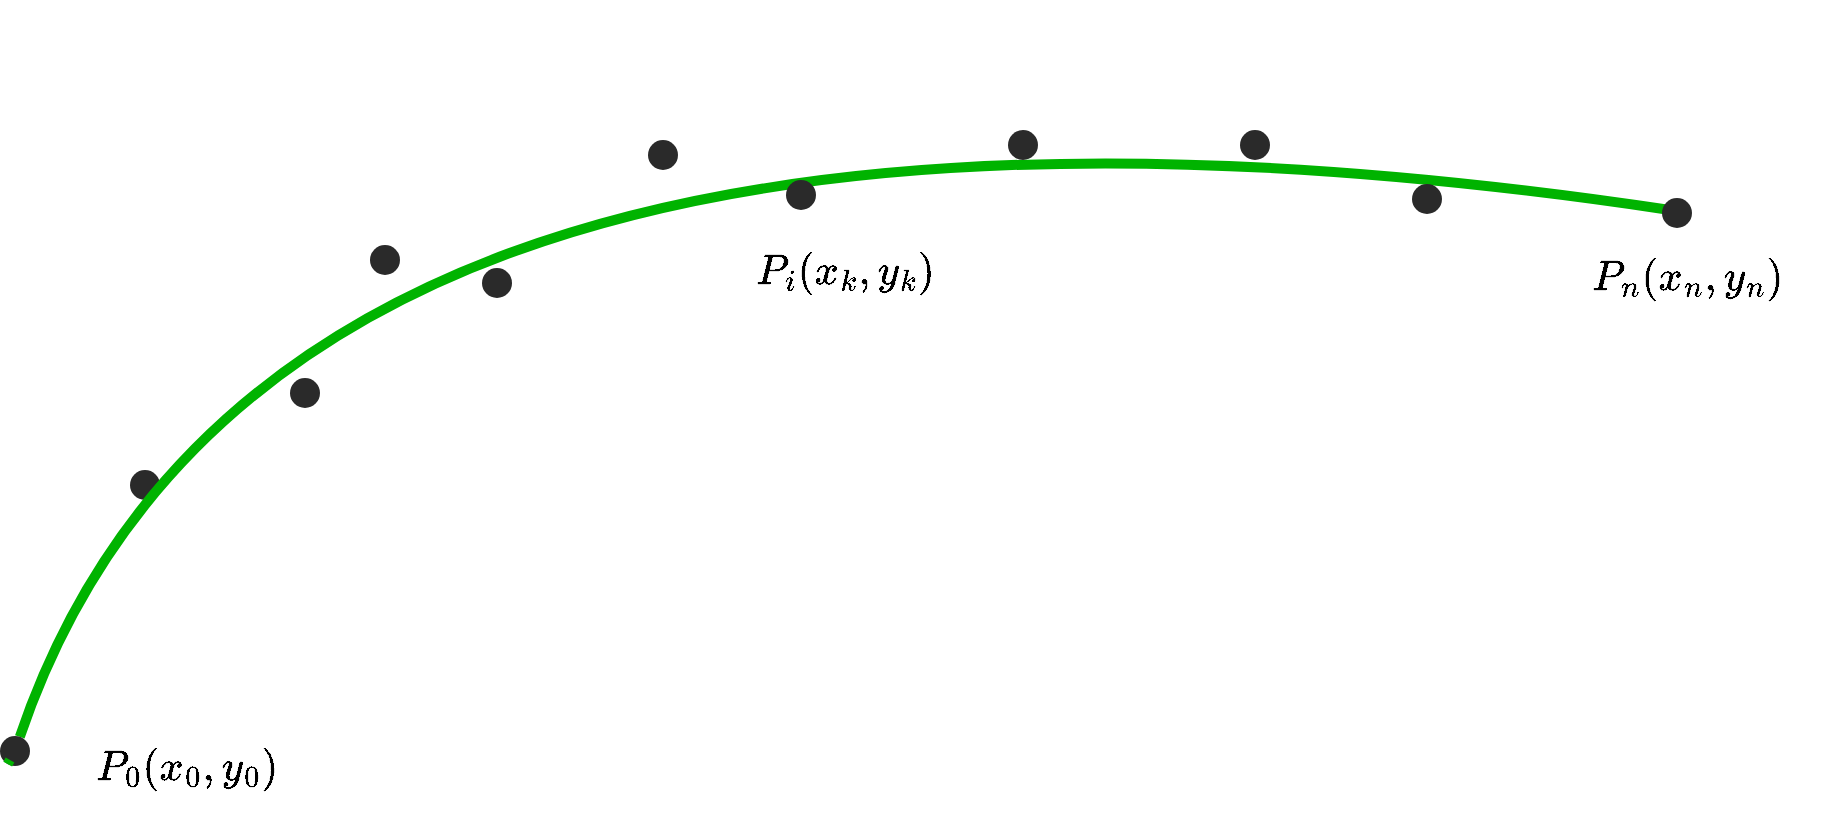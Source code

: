 <mxfile version="14.5.1" type="github" pages="12">
  <diagram id="0JeVI4y79oNMQUJZnk2E" name="Page-4">
    <mxGraphModel dx="1357" dy="807" grid="0" gridSize="10" guides="1" tooltips="1" connect="1" arrows="1" fold="1" page="1" pageScale="1" pageWidth="1169" pageHeight="827" background="#ffffff" math="1" shadow="0">
      <root>
        <mxCell id="f8F4ityLIGbXevkoASlZ-0" />
        <mxCell id="f8F4ityLIGbXevkoASlZ-1" parent="f8F4ityLIGbXevkoASlZ-0" />
        <mxCell id="7CdX3RvJnE9fq7ostzmj-6" value="" style="group" parent="f8F4ityLIGbXevkoASlZ-1" vertex="1" connectable="0">
          <mxGeometry x="212" y="161" width="912" height="394" as="geometry" />
        </mxCell>
        <mxCell id="WH9B3-VsasH7qFReulRE-0" value="" style="ellipse;whiteSpace=wrap;html=1;aspect=fixed;strokeWidth=4;fillColor=#2a2a2a;gradientColor=none;strokeColor=none;" parent="7CdX3RvJnE9fq7ostzmj-6" vertex="1">
          <mxGeometry x="65" y="235" width="15" height="15" as="geometry" />
        </mxCell>
        <mxCell id="WH9B3-VsasH7qFReulRE-20" value="" style="curved=1;endArrow=none;html=1;strokeColor=#00B300;strokeWidth=5;endFill=0;" parent="7CdX3RvJnE9fq7ostzmj-6" source="WH9B3-VsasH7qFReulRE-21" edge="1">
          <mxGeometry width="50" height="50" relative="1" as="geometry">
            <mxPoint x="5" y="380" as="sourcePoint" />
            <mxPoint x="835" y="105" as="targetPoint" />
            <Array as="points">
              <mxPoint x="135" />
            </Array>
          </mxGeometry>
        </mxCell>
        <mxCell id="WH9B3-VsasH7qFReulRE-21" value="" style="ellipse;whiteSpace=wrap;html=1;aspect=fixed;strokeWidth=4;fillColor=#2a2a2a;gradientColor=none;strokeColor=none;" parent="7CdX3RvJnE9fq7ostzmj-6" vertex="1">
          <mxGeometry y="368" width="15" height="15" as="geometry" />
        </mxCell>
        <mxCell id="WH9B3-VsasH7qFReulRE-22" value="" style="curved=1;endArrow=none;html=1;strokeColor=#00B300;strokeWidth=5;endFill=0;" parent="7CdX3RvJnE9fq7ostzmj-6" target="WH9B3-VsasH7qFReulRE-21" edge="1">
          <mxGeometry width="50" height="50" relative="1" as="geometry">
            <mxPoint x="5" y="380" as="sourcePoint" />
            <mxPoint x="835" y="105" as="targetPoint" />
            <Array as="points" />
          </mxGeometry>
        </mxCell>
        <mxCell id="WH9B3-VsasH7qFReulRE-23" value="" style="ellipse;whiteSpace=wrap;html=1;aspect=fixed;strokeWidth=4;fillColor=#2a2a2a;gradientColor=none;strokeColor=none;" parent="7CdX3RvJnE9fq7ostzmj-6" vertex="1">
          <mxGeometry x="324" y="70" width="15" height="15" as="geometry" />
        </mxCell>
        <mxCell id="WH9B3-VsasH7qFReulRE-24" value="" style="ellipse;whiteSpace=wrap;html=1;aspect=fixed;strokeWidth=4;fillColor=#2a2a2a;gradientColor=none;strokeColor=none;" parent="7CdX3RvJnE9fq7ostzmj-6" vertex="1">
          <mxGeometry x="393" y="90" width="15" height="15" as="geometry" />
        </mxCell>
        <mxCell id="WH9B3-VsasH7qFReulRE-25" value="" style="ellipse;whiteSpace=wrap;html=1;aspect=fixed;strokeWidth=4;fillColor=#2a2a2a;gradientColor=none;strokeColor=none;" parent="7CdX3RvJnE9fq7ostzmj-6" vertex="1">
          <mxGeometry x="504" y="65" width="15" height="15" as="geometry" />
        </mxCell>
        <mxCell id="WH9B3-VsasH7qFReulRE-26" value="" style="ellipse;whiteSpace=wrap;html=1;aspect=fixed;strokeWidth=4;fillColor=#2a2a2a;gradientColor=none;strokeColor=none;" parent="7CdX3RvJnE9fq7ostzmj-6" vertex="1">
          <mxGeometry x="831" y="99" width="15" height="15" as="geometry" />
        </mxCell>
        <mxCell id="WH9B3-VsasH7qFReulRE-27" value="" style="ellipse;whiteSpace=wrap;html=1;aspect=fixed;strokeWidth=4;fillColor=#2a2a2a;gradientColor=none;strokeColor=none;" parent="7CdX3RvJnE9fq7ostzmj-6" vertex="1">
          <mxGeometry x="706" y="92" width="15" height="15" as="geometry" />
        </mxCell>
        <mxCell id="WH9B3-VsasH7qFReulRE-28" value="" style="ellipse;whiteSpace=wrap;html=1;aspect=fixed;strokeWidth=4;fillColor=#2a2a2a;gradientColor=none;strokeColor=none;" parent="7CdX3RvJnE9fq7ostzmj-6" vertex="1">
          <mxGeometry x="620" y="65" width="15" height="15" as="geometry" />
        </mxCell>
        <mxCell id="WH9B3-VsasH7qFReulRE-29" value="" style="ellipse;whiteSpace=wrap;html=1;aspect=fixed;strokeWidth=4;fillColor=#2a2a2a;gradientColor=none;strokeColor=none;" parent="7CdX3RvJnE9fq7ostzmj-6" vertex="1">
          <mxGeometry x="241" y="134" width="15" height="15" as="geometry" />
        </mxCell>
        <mxCell id="WH9B3-VsasH7qFReulRE-30" value="" style="ellipse;whiteSpace=wrap;html=1;aspect=fixed;strokeWidth=4;fillColor=#2a2a2a;gradientColor=none;strokeColor=none;" parent="7CdX3RvJnE9fq7ostzmj-6" vertex="1">
          <mxGeometry x="185" y="122.5" width="15" height="15" as="geometry" />
        </mxCell>
        <mxCell id="WH9B3-VsasH7qFReulRE-31" value="" style="ellipse;whiteSpace=wrap;html=1;aspect=fixed;strokeWidth=4;fillColor=#2a2a2a;gradientColor=none;strokeColor=none;" parent="7CdX3RvJnE9fq7ostzmj-6" vertex="1">
          <mxGeometry x="145" y="189" width="15" height="15" as="geometry" />
        </mxCell>
        <mxCell id="7CdX3RvJnE9fq7ostzmj-0" value="&lt;font style=&quot;font-size: 18px&quot;&gt;`P_0 ( x_0, y_0 )`&lt;/font&gt;" style="text;html=1;fillColor=none;align=center;verticalAlign=middle;whiteSpace=wrap;rounded=0;fontColor=#000000;fontSize=14;fontStyle=1" parent="7CdX3RvJnE9fq7ostzmj-6" vertex="1">
          <mxGeometry x="25" y="374" width="137" height="20" as="geometry" />
        </mxCell>
        <mxCell id="7CdX3RvJnE9fq7ostzmj-1" value="&lt;font style=&quot;font-size: 18px&quot;&gt;`P_i ( x_k, y_k )`&lt;/font&gt;" style="text;html=1;fillColor=none;align=center;verticalAlign=middle;whiteSpace=wrap;rounded=0;fontColor=#000000;fontSize=14;fontStyle=1" parent="7CdX3RvJnE9fq7ostzmj-6" vertex="1">
          <mxGeometry x="330" y="114" width="186" height="44" as="geometry" />
        </mxCell>
        <mxCell id="7CdX3RvJnE9fq7ostzmj-3" value="&lt;font style=&quot;font-size: 18px&quot;&gt;`P_n ( x_n, y_n )`&lt;/font&gt;" style="text;html=1;fillColor=none;align=center;verticalAlign=middle;whiteSpace=wrap;rounded=0;fontColor=#000000;fontSize=14;fontStyle=1" parent="7CdX3RvJnE9fq7ostzmj-6" vertex="1">
          <mxGeometry x="776" y="129" width="136" height="20" as="geometry" />
        </mxCell>
      </root>
    </mxGraphModel>
  </diagram>
  <diagram id="FJ2nE_yomXhn5pENyMo0" name="Page-3">
    <mxGraphModel dx="919" dy="618" grid="1" gridSize="10" guides="1" tooltips="1" connect="1" arrows="1" fold="1" page="1" pageScale="1" pageWidth="1169" pageHeight="827" background="#ffffff" math="0" shadow="0">
      <root>
        <mxCell id="ToawQGv2b0d8S6mhemMl-0" />
        <mxCell id="ToawQGv2b0d8S6mhemMl-1" parent="ToawQGv2b0d8S6mhemMl-0" />
        <mxCell id="4LOiGytlx0I-MUQJASyl-8" value="" style="ellipse;whiteSpace=wrap;html=1;aspect=fixed;strokeColor=#000000;fontSize=14;fontColor=#000000;fillColor=none;" parent="ToawQGv2b0d8S6mhemMl-1" vertex="1">
          <mxGeometry x="420" y="191" width="280" height="280" as="geometry" />
        </mxCell>
        <mxCell id="4LOiGytlx0I-MUQJASyl-6" value="theta1" style="text;html=1;fillColor=none;align=center;verticalAlign=middle;whiteSpace=wrap;rounded=0;fontSize=10;fontStyle=1;fontColor=#3399FF;" parent="ToawQGv2b0d8S6mhemMl-1" vertex="1">
          <mxGeometry x="522" y="362" width="38" height="20" as="geometry" />
        </mxCell>
        <mxCell id="4LOiGytlx0I-MUQJASyl-7" value="" style="endArrow=none;html=1;strokeColor=#000000;strokeWidth=2;startArrow=none;startFill=0;endFill=0;dashed=1;entryX=1;entryY=1;entryDx=0;entryDy=0;exitX=0;exitY=1;exitDx=0;exitDy=0;" parent="ToawQGv2b0d8S6mhemMl-1" source="4LOiGytlx0I-MUQJASyl-8" target="4LOiGytlx0I-MUQJASyl-8" edge="1">
          <mxGeometry width="50" height="50" relative="1" as="geometry">
            <mxPoint x="270" y="381" as="sourcePoint" />
            <mxPoint x="360" y="291" as="targetPoint" />
          </mxGeometry>
        </mxCell>
        <mxCell id="4LOiGytlx0I-MUQJASyl-9" value="" style="endArrow=none;html=1;dashed=1;strokeColor=#000000;strokeWidth=2;fontSize=14;fontColor=#000000;exitX=0;exitY=0.5;exitDx=0;exitDy=0;entryX=1;entryY=0.5;entryDx=0;entryDy=0;" parent="ToawQGv2b0d8S6mhemMl-1" source="4LOiGytlx0I-MUQJASyl-8" target="4LOiGytlx0I-MUQJASyl-8" edge="1">
          <mxGeometry width="50" height="50" relative="1" as="geometry">
            <mxPoint x="410" y="280" as="sourcePoint" />
            <mxPoint x="460" y="230" as="targetPoint" />
          </mxGeometry>
        </mxCell>
        <mxCell id="4LOiGytlx0I-MUQJASyl-10" value="" style="endArrow=none;html=1;strokeWidth=2;fontSize=14;fontColor=#000000;exitX=0;exitY=0.75;exitDx=0;exitDy=0;fillColor=#e51400;strokeColor=#FF9933;" parent="ToawQGv2b0d8S6mhemMl-1" source="uFXd101UEMglb_fdY7vO-0" edge="1">
          <mxGeometry width="50" height="50" relative="1" as="geometry">
            <mxPoint x="90" y="401" as="sourcePoint" />
            <mxPoint x="560" y="331" as="targetPoint" />
          </mxGeometry>
        </mxCell>
        <mxCell id="4LOiGytlx0I-MUQJASyl-11" value="" style="endArrow=none;html=1;dashed=1;strokeColor=#000000;strokeWidth=2;fontSize=14;fontColor=#000000;exitX=0;exitY=1;exitDx=0;exitDy=0;" parent="ToawQGv2b0d8S6mhemMl-1" source="4LOiGytlx0I-MUQJASyl-8" edge="1">
          <mxGeometry width="50" height="50" relative="1" as="geometry">
            <mxPoint x="330" y="521" as="sourcePoint" />
            <mxPoint x="560" y="331" as="targetPoint" />
          </mxGeometry>
        </mxCell>
        <mxCell id="4LOiGytlx0I-MUQJASyl-12" value="" style="endArrow=none;html=1;dashed=1;strokeColor=#000000;strokeWidth=2;fontSize=14;fontColor=#000000;exitX=1;exitY=1;exitDx=0;exitDy=0;" parent="ToawQGv2b0d8S6mhemMl-1" source="4LOiGytlx0I-MUQJASyl-8" edge="1">
          <mxGeometry width="50" height="50" relative="1" as="geometry">
            <mxPoint x="412.54" y="610.04" as="sourcePoint" />
            <mxPoint x="560" y="331" as="targetPoint" />
          </mxGeometry>
        </mxCell>
        <mxCell id="4LOiGytlx0I-MUQJASyl-13" value="" style="endArrow=none;html=1;strokeWidth=2;fontSize=14;fontColor=#000000;entryX=0.5;entryY=1;entryDx=0;entryDy=0;exitX=1;exitY=1;exitDx=0;exitDy=0;endFill=0;startArrow=blockThin;startFill=1;fillColor=#0050ef;rounded=0;strokeColor=#3399FF;" parent="ToawQGv2b0d8S6mhemMl-1" source="4LOiGytlx0I-MUQJASyl-8" target="4LOiGytlx0I-MUQJASyl-8" edge="1">
          <mxGeometry width="50" height="50" relative="1" as="geometry">
            <mxPoint x="300" y="561" as="sourcePoint" />
            <mxPoint x="350" y="511" as="targetPoint" />
          </mxGeometry>
        </mxCell>
        <mxCell id="4LOiGytlx0I-MUQJASyl-14" value="" style="endArrow=none;html=1;strokeWidth=2;fontSize=14;fontColor=#000000;exitX=0;exitY=1;exitDx=0;exitDy=0;entryX=0.5;entryY=1;entryDx=0;entryDy=0;startArrow=blockThin;startFill=1;fillColor=#0050ef;rounded=0;strokeColor=#007FFF;" parent="ToawQGv2b0d8S6mhemMl-1" source="4LOiGytlx0I-MUQJASyl-8" target="4LOiGytlx0I-MUQJASyl-8" edge="1">
          <mxGeometry width="50" height="50" relative="1" as="geometry">
            <mxPoint x="668.995" y="439.995" as="sourcePoint" />
            <mxPoint x="560" y="471" as="targetPoint" />
          </mxGeometry>
        </mxCell>
        <mxCell id="4LOiGytlx0I-MUQJASyl-15" value="" style="endArrow=none;html=1;dashed=1;strokeColor=#000000;strokeWidth=2;fontSize=14;fontColor=#000000;entryX=0.5;entryY=1;entryDx=0;entryDy=0;exitX=1;exitY=1;exitDx=0;exitDy=0;" parent="ToawQGv2b0d8S6mhemMl-1" edge="1">
          <mxGeometry width="50" height="50" relative="1" as="geometry">
            <mxPoint x="560.995" y="389.005" as="sourcePoint" />
            <mxPoint x="462" y="430.01" as="targetPoint" />
          </mxGeometry>
        </mxCell>
        <mxCell id="4LOiGytlx0I-MUQJASyl-17" value="" style="endArrow=none;html=1;dashed=1;strokeColor=#000000;strokeWidth=2;fontSize=14;fontColor=#000000;exitX=0;exitY=1;exitDx=0;exitDy=0;entryX=0.5;entryY=1;entryDx=0;entryDy=0;" parent="ToawQGv2b0d8S6mhemMl-1" edge="1">
          <mxGeometry width="50" height="50" relative="1" as="geometry">
            <mxPoint x="561.005" y="389.005" as="sourcePoint" />
            <mxPoint x="660" y="430.01" as="targetPoint" />
          </mxGeometry>
        </mxCell>
        <mxCell id="4LOiGytlx0I-MUQJASyl-18" value="" style="endArrow=blockThin;html=1;strokeWidth=2;fontSize=14;endFill=1;gradientColor=#97d077;fillColor=#d5e8d4;strokeColor=#00CC00;entryX=0;entryY=0.75;entryDx=0;entryDy=0;fontColor=#00CC00;" parent="ToawQGv2b0d8S6mhemMl-1" target="uFXd101UEMglb_fdY7vO-0" edge="1">
          <mxGeometry width="50" height="50" relative="1" as="geometry">
            <mxPoint x="560" y="471" as="sourcePoint" />
            <mxPoint x="560" y="391" as="targetPoint" />
          </mxGeometry>
        </mxCell>
        <mxCell id="4LOiGytlx0I-MUQJASyl-19" value="P0 ( x0, y0 )" style="text;html=1;fillColor=none;align=center;verticalAlign=middle;whiteSpace=wrap;rounded=0;fontSize=14;fontStyle=1;fontColor=#007FFF;" parent="ToawQGv2b0d8S6mhemMl-1" vertex="1">
          <mxGeometry x="380" y="431" width="90" height="20" as="geometry" />
        </mxCell>
        <mxCell id="4LOiGytlx0I-MUQJASyl-20" value="P1 ( x1, y1 )" style="text;html=1;fillColor=none;align=center;verticalAlign=middle;whiteSpace=wrap;rounded=0;fontSize=14;fontStyle=1;fontColor=#007FFF;" parent="ToawQGv2b0d8S6mhemMl-1" vertex="1">
          <mxGeometry x="520" y="481" width="90" height="20" as="geometry" />
        </mxCell>
        <mxCell id="4LOiGytlx0I-MUQJASyl-21" value="P2 ( x2, y2 )" style="text;html=1;fillColor=none;align=center;verticalAlign=middle;whiteSpace=wrap;rounded=0;fontSize=14;fontStyle=1;fontColor=#007FFF;" parent="ToawQGv2b0d8S6mhemMl-1" vertex="1">
          <mxGeometry x="660" y="431" width="90" height="20" as="geometry" />
        </mxCell>
        <mxCell id="4LOiGytlx0I-MUQJASyl-22" value="ds" style="text;html=1;fillColor=none;align=center;verticalAlign=middle;whiteSpace=wrap;rounded=0;fontSize=14;fontStyle=1;fontColor=#007FFF;" parent="ToawQGv2b0d8S6mhemMl-1" vertex="1">
          <mxGeometry x="580" y="454" width="90" height="20" as="geometry" />
        </mxCell>
        <mxCell id="4LOiGytlx0I-MUQJASyl-23" value="ds" style="text;html=1;fillColor=none;align=center;verticalAlign=middle;whiteSpace=wrap;rounded=0;fontSize=14;fontStyle=1;fontColor=#3399FF;" parent="ToawQGv2b0d8S6mhemMl-1" vertex="1">
          <mxGeometry x="453" y="454" width="90" height="20" as="geometry" />
        </mxCell>
        <mxCell id="4LOiGytlx0I-MUQJASyl-24" value="R" style="text;html=1;fillColor=none;align=center;verticalAlign=middle;whiteSpace=wrap;rounded=0;fontColor=#000000;fontSize=14;fontStyle=1" parent="ToawQGv2b0d8S6mhemMl-1" vertex="1">
          <mxGeometry x="568" y="355" width="90" height="20" as="geometry" />
        </mxCell>
        <mxCell id="4LOiGytlx0I-MUQJASyl-25" value="R" style="text;html=1;fillColor=none;align=center;verticalAlign=middle;whiteSpace=wrap;rounded=0;fontColor=#000000;fontSize=14;fontStyle=1" parent="ToawQGv2b0d8S6mhemMl-1" vertex="1">
          <mxGeometry x="500" y="355" width="20" height="20" as="geometry" />
        </mxCell>
        <mxCell id="uFXd101UEMglb_fdY7vO-0" value="P3" style="text;html=1;fillColor=none;align=center;verticalAlign=middle;whiteSpace=wrap;rounded=0;fontSize=14;fontStyle=1;fontColor=#00CC00;" parent="ToawQGv2b0d8S6mhemMl-1" vertex="1">
          <mxGeometry x="560.25" y="374" width="30" height="20" as="geometry" />
        </mxCell>
        <mxCell id="uFXd101UEMglb_fdY7vO-1" value="O" style="text;html=1;fillColor=none;align=center;verticalAlign=middle;whiteSpace=wrap;rounded=0;fontColor=#000000;fontSize=14;fontStyle=1" parent="ToawQGv2b0d8S6mhemMl-1" vertex="1">
          <mxGeometry x="543" y="309" width="14" height="20" as="geometry" />
        </mxCell>
        <mxCell id="k4BzqRfUvH9KY8tjO-jY-0" value="" style="verticalLabelPosition=bottom;verticalAlign=top;html=1;shape=mxgraph.basic.arc;startAngle=0.398;endAngle=0.591;fontSize=14;fontColor=#000000;strokeColor=#000000;" parent="ToawQGv2b0d8S6mhemMl-1" vertex="1">
          <mxGeometry x="520" y="281" width="80" height="81" as="geometry" />
        </mxCell>
        <mxCell id="k4BzqRfUvH9KY8tjO-jY-1" value="" style="verticalLabelPosition=bottom;verticalAlign=top;html=1;shape=mxgraph.basic.arc;startAngle=0.87;endAngle=0.138;fontSize=14;fontColor=#000000;strokeColor=#000000;" parent="ToawQGv2b0d8S6mhemMl-1" vertex="1">
          <mxGeometry x="537.5" y="454" width="45" height="57" as="geometry" />
        </mxCell>
        <mxCell id="k4BzqRfUvH9KY8tjO-jY-4" value="" style="shape=partialRectangle;whiteSpace=wrap;html=1;bottom=0;right=0;strokeColor=#B20000;fontSize=14;fontColor=#ffffff;rotation=90;fillColor=none;strokeWidth=2;" parent="ToawQGv2b0d8S6mhemMl-1" vertex="1">
          <mxGeometry x="558.75" y="419.75" width="12.5" height="10" as="geometry" />
        </mxCell>
        <mxCell id="k4BzqRfUvH9KY8tjO-jY-6" value="theta2" style="text;html=1;fillColor=none;align=center;verticalAlign=middle;whiteSpace=wrap;rounded=0;fontSize=10;fontStyle=1;fontColor=#00CC00;" parent="ToawQGv2b0d8S6mhemMl-1" vertex="1">
          <mxGeometry x="520" y="435" width="38" height="20" as="geometry" />
        </mxCell>
        <mxCell id="k4BzqRfUvH9KY8tjO-jY-7" value="" style="endArrow=none;html=1;dashed=1;strokeColor=#000000;strokeWidth=2;fontSize=14;fontColor=#000000;entryX=0.5;entryY=0;entryDx=0;entryDy=0;" parent="ToawQGv2b0d8S6mhemMl-1" target="4LOiGytlx0I-MUQJASyl-8" edge="1">
          <mxGeometry width="50" height="50" relative="1" as="geometry">
            <mxPoint x="560" y="331" as="sourcePoint" />
            <mxPoint x="570" y="201" as="targetPoint" />
          </mxGeometry>
        </mxCell>
        <mxCell id="k4BzqRfUvH9KY8tjO-jY-8" value="C" style="text;html=1;fillColor=none;align=center;verticalAlign=middle;whiteSpace=wrap;rounded=0;fontSize=12;fontStyle=1;fontColor=#00CC00;" parent="ToawQGv2b0d8S6mhemMl-1" vertex="1">
          <mxGeometry x="571.25" y="409.75" width="14" height="20" as="geometry" />
        </mxCell>
      </root>
    </mxGraphModel>
  </diagram>
  <diagram id="tvtIKhyV1O0-T3Sdl4FX" name="Page-2">
    <mxGraphModel dx="919" dy="618" grid="1" gridSize="10" guides="1" tooltips="1" connect="1" arrows="1" fold="1" page="1" pageScale="1" pageWidth="1169" pageHeight="827" background="#ffffff" math="0" shadow="0">
      <root>
        <mxCell id="t-Sdtp0R812g-nXroGzI-0" />
        <mxCell id="t-Sdtp0R812g-nXroGzI-1" parent="t-Sdtp0R812g-nXroGzI-0" />
        <mxCell id="t-Sdtp0R812g-nXroGzI-2" value="" style="endArrow=none;html=1;strokeColor=#000000;strokeWidth=4;startArrow=blockThin;startFill=1;endFill=0;" parent="t-Sdtp0R812g-nXroGzI-1" edge="1">
          <mxGeometry width="50" height="50" relative="1" as="geometry">
            <mxPoint x="400" y="330" as="sourcePoint" />
            <mxPoint x="490" y="240" as="targetPoint" />
          </mxGeometry>
        </mxCell>
        <mxCell id="t-Sdtp0R812g-nXroGzI-3" value="" style="endArrow=blockThin;html=1;strokeColor=#000000;strokeWidth=4;endFill=1;" parent="t-Sdtp0R812g-nXroGzI-1" edge="1">
          <mxGeometry width="50" height="50" relative="1" as="geometry">
            <mxPoint x="490" y="240" as="sourcePoint" />
            <mxPoint x="660" y="210" as="targetPoint" />
          </mxGeometry>
        </mxCell>
        <mxCell id="t-Sdtp0R812g-nXroGzI-4" value="" style="endArrow=none;html=1;strokeColor=#000000;strokeWidth=4;startArrow=none;startFill=0;endFill=0;dashed=1;" parent="t-Sdtp0R812g-nXroGzI-1" edge="1">
          <mxGeometry width="50" height="50" relative="1" as="geometry">
            <mxPoint x="570" y="300" as="sourcePoint" />
            <mxPoint x="660" y="210" as="targetPoint" />
          </mxGeometry>
        </mxCell>
        <mxCell id="t-Sdtp0R812g-nXroGzI-5" value="" style="endArrow=none;html=1;strokeColor=#000000;strokeWidth=4;endFill=0;dashed=1;" parent="t-Sdtp0R812g-nXroGzI-1" edge="1">
          <mxGeometry width="50" height="50" relative="1" as="geometry">
            <mxPoint x="400" y="330" as="sourcePoint" />
            <mxPoint x="570" y="300" as="targetPoint" />
          </mxGeometry>
        </mxCell>
        <mxCell id="t-Sdtp0R812g-nXroGzI-7" value="" style="endArrow=blockThin;html=1;strokeColor=#000000;strokeWidth=4;endFill=1;" parent="t-Sdtp0R812g-nXroGzI-1" edge="1">
          <mxGeometry width="50" height="50" relative="1" as="geometry">
            <mxPoint x="490" y="240" as="sourcePoint" />
            <mxPoint x="560" y="300" as="targetPoint" />
          </mxGeometry>
        </mxCell>
        <mxCell id="pOHL2yp6pSBohHUREj36-0" value="P1 ( x1, y1 )" style="text;html=1;fillColor=none;align=center;verticalAlign=middle;whiteSpace=wrap;rounded=0;fontColor=#000000;fontSize=14;fontStyle=1" parent="t-Sdtp0R812g-nXroGzI-1" vertex="1">
          <mxGeometry x="420" y="210" width="90" height="20" as="geometry" />
        </mxCell>
        <mxCell id="4u09DKBZBWlMYJ-NqpqB-0" value="P0 ( x0, y0 )" style="text;html=1;fillColor=none;align=center;verticalAlign=middle;whiteSpace=wrap;rounded=0;fontColor=#000000;fontSize=14;fontStyle=1" parent="t-Sdtp0R812g-nXroGzI-1" vertex="1">
          <mxGeometry x="352" y="339" width="90" height="20" as="geometry" />
        </mxCell>
        <mxCell id="4u09DKBZBWlMYJ-NqpqB-1" value="P2 ( x2, y2 )" style="text;html=1;fillColor=none;align=center;verticalAlign=middle;whiteSpace=wrap;rounded=0;fontColor=#000000;fontSize=14;fontStyle=1" parent="t-Sdtp0R812g-nXroGzI-1" vertex="1">
          <mxGeometry x="640" y="180" width="90" height="20" as="geometry" />
        </mxCell>
        <mxCell id="4u09DKBZBWlMYJ-NqpqB-2" value="P‘" style="text;html=1;fillColor=none;align=center;verticalAlign=middle;whiteSpace=wrap;rounded=0;fontColor=#000000;fontSize=14;fontStyle=1" parent="t-Sdtp0R812g-nXroGzI-1" vertex="1">
          <mxGeometry x="526" y="310" width="90" height="20" as="geometry" />
        </mxCell>
      </root>
    </mxGraphModel>
  </diagram>
  <diagram id="6e6QVuMAChF1wa0YB66m" name="Page-1">
    <mxGraphModel dx="1357" dy="807" grid="0" gridSize="10" guides="1" tooltips="1" connect="1" arrows="1" fold="1" page="1" pageScale="1" pageWidth="1169" pageHeight="827" background="#ffffff" math="0" shadow="0">
      <root>
        <mxCell id="0" />
        <mxCell id="1" parent="0" />
        <mxCell id="2" value="" style="endArrow=blockThin;html=1;strokeColor=#000000;strokeWidth=4;startArrow=none;startFill=0;endFill=1;" parent="1" edge="1">
          <mxGeometry width="50" height="50" relative="1" as="geometry">
            <mxPoint x="400" y="330" as="sourcePoint" />
            <mxPoint x="490" y="240" as="targetPoint" />
          </mxGeometry>
        </mxCell>
        <mxCell id="3" value="" style="endArrow=blockThin;html=1;strokeWidth=4;endFill=1;fillColor=#d5e8d4;gradientColor=#97d077;strokeColor=#00B300;" parent="1" edge="1">
          <mxGeometry width="50" height="50" relative="1" as="geometry">
            <mxPoint x="490" y="240" as="sourcePoint" />
            <mxPoint x="660" y="210" as="targetPoint" />
          </mxGeometry>
        </mxCell>
        <mxCell id="5" value="P0 ( x0, y0 )" style="text;html=1;fillColor=none;align=center;verticalAlign=middle;whiteSpace=wrap;rounded=0;fontColor=#000000;fontSize=14;fontStyle=1" parent="1" vertex="1">
          <mxGeometry x="352" y="339" width="90" height="20" as="geometry" />
        </mxCell>
        <mxCell id="9" value="P1 ( x1, y1 )" style="text;html=1;fillColor=none;align=center;verticalAlign=middle;whiteSpace=wrap;rounded=0;fontColor=#000000;fontSize=14;fontStyle=1" parent="1" vertex="1">
          <mxGeometry x="400" y="210" width="90" height="20" as="geometry" />
        </mxCell>
        <mxCell id="10" value="P2 ( x2, y2 )" style="text;html=1;fillColor=none;align=center;verticalAlign=middle;whiteSpace=wrap;rounded=0;fontColor=#000000;fontSize=14;fontStyle=1" parent="1" vertex="1">
          <mxGeometry x="640" y="180" width="90" height="20" as="geometry" />
        </mxCell>
        <mxCell id="11" value="" style="verticalLabelPosition=bottom;verticalAlign=top;html=1;shape=mxgraph.basic.arc;startAngle=0.123;endAngle=0.196;fontSize=14;fontColor=#ffffff;fillColor=#e51400;strokeWidth=4;strokeColor=#FF9933;" parent="1" vertex="1">
          <mxGeometry x="465" y="213" width="52" height="73" as="geometry" />
        </mxCell>
        <mxCell id="13" value="&lt;font color=&quot;#ff9933&quot;&gt;theta&lt;/font&gt;" style="text;html=1;fillColor=none;align=center;verticalAlign=middle;whiteSpace=wrap;rounded=0;fontColor=#000000;fontSize=14;fontStyle=1" parent="1" vertex="1">
          <mxGeometry x="492" y="207" width="90" height="20" as="geometry" />
        </mxCell>
        <mxCell id="15" value="" style="endArrow=none;html=1;strokeWidth=4;startArrow=none;startFill=0;endFill=0;dashed=1;fillColor=#d5e8d4;gradientColor=#97d077;strokeColor=#000000;" parent="1" edge="1">
          <mxGeometry width="50" height="50" relative="1" as="geometry">
            <mxPoint x="490" y="240" as="sourcePoint" />
            <mxPoint x="580" y="150" as="targetPoint" />
          </mxGeometry>
        </mxCell>
      </root>
    </mxGraphModel>
  </diagram>
  <diagram id="S3TT6FWY6wlJtiyWpEly" name="Page-5">
    <mxGraphModel dx="1357" dy="807" grid="0" gridSize="10" guides="1" tooltips="1" connect="1" arrows="1" fold="1" page="1" pageScale="1" pageWidth="1169" pageHeight="827" background="#ffffff" math="1" shadow="0">
      <root>
        <mxCell id="P2edfQlIa4kU6NB3tRC9-0" />
        <mxCell id="P2edfQlIa4kU6NB3tRC9-1" parent="P2edfQlIa4kU6NB3tRC9-0" />
        <mxCell id="P2edfQlIa4kU6NB3tRC9-3" value="" style="ellipse;whiteSpace=wrap;html=1;aspect=fixed;strokeWidth=4;fillColor=#2a2a2a;gradientColor=none;strokeColor=none;" parent="P2edfQlIa4kU6NB3tRC9-1" vertex="1">
          <mxGeometry x="277" y="396" width="15" height="15" as="geometry" />
        </mxCell>
        <mxCell id="P2edfQlIa4kU6NB3tRC9-5" value="" style="ellipse;whiteSpace=wrap;html=1;aspect=fixed;strokeWidth=4;fillColor=#2a2a2a;gradientColor=none;strokeColor=none;" parent="P2edfQlIa4kU6NB3tRC9-1" vertex="1">
          <mxGeometry x="212" y="529" width="15" height="15" as="geometry" />
        </mxCell>
        <mxCell id="P2edfQlIa4kU6NB3tRC9-6" value="" style="curved=1;endArrow=none;html=1;strokeColor=#00B300;strokeWidth=5;endFill=0;" parent="P2edfQlIa4kU6NB3tRC9-1" target="P2edfQlIa4kU6NB3tRC9-5" edge="1">
          <mxGeometry x="212" y="161" width="50" height="50" as="geometry">
            <mxPoint x="217" y="541" as="sourcePoint" />
            <mxPoint x="1047" y="266" as="targetPoint" />
            <Array as="points" />
          </mxGeometry>
        </mxCell>
        <mxCell id="P2edfQlIa4kU6NB3tRC9-7" value="" style="ellipse;whiteSpace=wrap;html=1;aspect=fixed;strokeWidth=4;fillColor=#2a2a2a;gradientColor=none;strokeColor=none;" parent="P2edfQlIa4kU6NB3tRC9-1" vertex="1">
          <mxGeometry x="570" y="238" width="15" height="15" as="geometry" />
        </mxCell>
        <mxCell id="P2edfQlIa4kU6NB3tRC9-9" value="" style="ellipse;whiteSpace=wrap;html=1;aspect=fixed;strokeWidth=4;fillColor=#2a2a2a;gradientColor=none;strokeColor=none;" parent="P2edfQlIa4kU6NB3tRC9-1" vertex="1">
          <mxGeometry x="700" y="226" width="15" height="15" as="geometry" />
        </mxCell>
        <mxCell id="P2edfQlIa4kU6NB3tRC9-10" value="" style="ellipse;whiteSpace=wrap;html=1;aspect=fixed;strokeWidth=4;fillColor=#2a2a2a;gradientColor=none;strokeColor=none;" parent="P2edfQlIa4kU6NB3tRC9-1" vertex="1">
          <mxGeometry x="1043" y="260" width="15" height="15" as="geometry" />
        </mxCell>
        <mxCell id="P2edfQlIa4kU6NB3tRC9-11" value="" style="ellipse;whiteSpace=wrap;html=1;aspect=fixed;strokeWidth=4;fillColor=#2a2a2a;gradientColor=none;strokeColor=none;" parent="P2edfQlIa4kU6NB3tRC9-1" vertex="1">
          <mxGeometry x="918" y="253" width="15" height="15" as="geometry" />
        </mxCell>
        <mxCell id="P2edfQlIa4kU6NB3tRC9-12" value="" style="ellipse;whiteSpace=wrap;html=1;aspect=fixed;strokeWidth=4;fillColor=#2a2a2a;gradientColor=none;strokeColor=none;" parent="P2edfQlIa4kU6NB3tRC9-1" vertex="1">
          <mxGeometry x="810" y="226" width="15" height="15" as="geometry" />
        </mxCell>
        <mxCell id="P2edfQlIa4kU6NB3tRC9-13" value="" style="ellipse;whiteSpace=wrap;html=1;aspect=fixed;strokeWidth=4;fillColor=#2a2a2a;gradientColor=none;strokeColor=none;" parent="P2edfQlIa4kU6NB3tRC9-1" vertex="1">
          <mxGeometry x="453" y="295" width="15" height="15" as="geometry" />
        </mxCell>
        <mxCell id="P2edfQlIa4kU6NB3tRC9-15" value="" style="ellipse;whiteSpace=wrap;html=1;aspect=fixed;strokeWidth=4;fillColor=#2a2a2a;gradientColor=none;strokeColor=none;" parent="P2edfQlIa4kU6NB3tRC9-1" vertex="1">
          <mxGeometry x="357" y="350" width="15" height="15" as="geometry" />
        </mxCell>
        <mxCell id="P2edfQlIa4kU6NB3tRC9-16" value="&lt;font style=&quot;font-size: 18px&quot;&gt;`P_0 ( x_0, y_0 )`&lt;/font&gt;" style="text;html=1;fillColor=none;align=center;verticalAlign=middle;whiteSpace=wrap;rounded=0;fontColor=#000000;fontSize=14;fontStyle=1" parent="P2edfQlIa4kU6NB3tRC9-1" vertex="1">
          <mxGeometry x="237" y="535" width="137" height="20" as="geometry" />
        </mxCell>
        <mxCell id="P2edfQlIa4kU6NB3tRC9-17" value="&lt;font style=&quot;font-size: 18px&quot;&gt;`P_i ( x_i, y_i )`&lt;/font&gt;" style="text;html=1;fillColor=none;align=center;verticalAlign=middle;whiteSpace=wrap;rounded=0;fontColor=#000000;fontSize=14;fontStyle=1" parent="P2edfQlIa4kU6NB3tRC9-1" vertex="1">
          <mxGeometry x="542" y="275" width="186" height="44" as="geometry" />
        </mxCell>
        <mxCell id="P2edfQlIa4kU6NB3tRC9-18" value="&lt;font style=&quot;font-size: 18px&quot;&gt;`P_n ( x_n, y_n )`&lt;/font&gt;" style="text;html=1;fillColor=none;align=center;verticalAlign=middle;whiteSpace=wrap;rounded=0;fontColor=#000000;fontSize=14;fontStyle=1" parent="P2edfQlIa4kU6NB3tRC9-1" vertex="1">
          <mxGeometry x="988" y="290" width="136" height="20" as="geometry" />
        </mxCell>
        <mxCell id="N9FohAa819nWw7oCexpw-1" value="" style="curved=1;endArrow=none;html=1;endFill=0;strokeWidth=5;strokeColor=#6666FF;" parent="P2edfQlIa4kU6NB3tRC9-1" edge="1">
          <mxGeometry width="50" height="50" relative="1" as="geometry">
            <mxPoint x="221" y="533" as="sourcePoint" />
            <mxPoint x="521" y="273" as="targetPoint" />
            <Array as="points">
              <mxPoint x="276" y="406" />
              <mxPoint x="407" y="303" />
            </Array>
          </mxGeometry>
        </mxCell>
        <mxCell id="N9FohAa819nWw7oCexpw-2" value="" style="curved=1;endArrow=none;html=1;strokeColor=#EA6B66;strokeWidth=5;endFill=0;" parent="P2edfQlIa4kU6NB3tRC9-1" edge="1">
          <mxGeometry width="50" height="50" relative="1" as="geometry">
            <mxPoint x="520" y="273" as="sourcePoint" />
            <mxPoint x="1051" y="268" as="targetPoint" />
            <Array as="points">
              <mxPoint x="750" y="217" />
            </Array>
          </mxGeometry>
        </mxCell>
        <mxCell id="N9FohAa819nWw7oCexpw-3" value="" style="rounded=0;whiteSpace=wrap;html=1;fillColor=none;strokeWidth=5;strokeColor=#00CC00;" parent="P2edfQlIa4kU6NB3tRC9-1" vertex="1">
          <mxGeometry x="487" y="241" width="71" height="67" as="geometry" />
        </mxCell>
      </root>
    </mxGraphModel>
  </diagram>
  <diagram id="d_0CSSUfGpOLgzQ4uhdz" name="Page-6">
    <mxGraphModel dx="1357" dy="807" grid="1" gridSize="10" guides="1" tooltips="1" connect="1" arrows="1" fold="1" page="1" pageScale="1" pageWidth="1169" pageHeight="827" math="1" shadow="0">
      <root>
        <mxCell id="FVhu0wnEtTb-1ISWkzqW-0" />
        <mxCell id="FVhu0wnEtTb-1ISWkzqW-1" parent="FVhu0wnEtTb-1ISWkzqW-0" />
        <mxCell id="n478FI64fpul2nEOuWVr-0" value="" style="rounded=0;whiteSpace=wrap;html=1;fillColor=none;strokeColor=#FF0000;strokeWidth=4;rotation=-25;" parent="FVhu0wnEtTb-1ISWkzqW-1" vertex="1">
          <mxGeometry x="420.69" y="283.82" width="79.5" height="33" as="geometry" />
        </mxCell>
        <mxCell id="n478FI64fpul2nEOuWVr-1" value="" style="ellipse;whiteSpace=wrap;html=1;aspect=fixed;strokeWidth=4;fillColor=#2a2a2a;gradientColor=none;strokeColor=none;" parent="FVhu0wnEtTb-1ISWkzqW-1" vertex="1">
          <mxGeometry x="277" y="396" width="15" height="15" as="geometry" />
        </mxCell>
        <mxCell id="n478FI64fpul2nEOuWVr-2" value="" style="curved=1;endArrow=none;html=1;strokeColor=#00B300;strokeWidth=5;endFill=0;" parent="FVhu0wnEtTb-1ISWkzqW-1" source="n478FI64fpul2nEOuWVr-3" edge="1">
          <mxGeometry x="212" y="161" width="50" height="50" as="geometry">
            <mxPoint x="217" y="541" as="sourcePoint" />
            <mxPoint x="1047" y="266" as="targetPoint" />
            <Array as="points">
              <mxPoint x="347" y="161" />
            </Array>
          </mxGeometry>
        </mxCell>
        <mxCell id="n478FI64fpul2nEOuWVr-3" value="" style="ellipse;whiteSpace=wrap;html=1;aspect=fixed;strokeWidth=4;fillColor=#2a2a2a;gradientColor=none;strokeColor=none;" parent="FVhu0wnEtTb-1ISWkzqW-1" vertex="1">
          <mxGeometry x="212" y="529" width="15" height="15" as="geometry" />
        </mxCell>
        <mxCell id="n478FI64fpul2nEOuWVr-4" value="" style="curved=1;endArrow=none;html=1;strokeColor=#00B300;strokeWidth=5;endFill=0;" parent="FVhu0wnEtTb-1ISWkzqW-1" target="n478FI64fpul2nEOuWVr-3" edge="1">
          <mxGeometry x="212" y="161" width="50" height="50" as="geometry">
            <mxPoint x="217" y="541" as="sourcePoint" />
            <mxPoint x="1047" y="266" as="targetPoint" />
            <Array as="points" />
          </mxGeometry>
        </mxCell>
        <mxCell id="n478FI64fpul2nEOuWVr-5" value="" style="ellipse;whiteSpace=wrap;html=1;aspect=fixed;strokeWidth=4;fillColor=#2a2a2a;gradientColor=none;strokeColor=none;" parent="FVhu0wnEtTb-1ISWkzqW-1" vertex="1">
          <mxGeometry x="570" y="238" width="15" height="15" as="geometry" />
        </mxCell>
        <mxCell id="n478FI64fpul2nEOuWVr-6" value="" style="ellipse;whiteSpace=wrap;html=1;aspect=fixed;strokeWidth=4;fillColor=#2a2a2a;gradientColor=none;strokeColor=none;" parent="FVhu0wnEtTb-1ISWkzqW-1" vertex="1">
          <mxGeometry x="700" y="226" width="15" height="15" as="geometry" />
        </mxCell>
        <mxCell id="n478FI64fpul2nEOuWVr-7" value="" style="ellipse;whiteSpace=wrap;html=1;aspect=fixed;strokeWidth=4;fillColor=#2a2a2a;gradientColor=none;strokeColor=none;" parent="FVhu0wnEtTb-1ISWkzqW-1" vertex="1">
          <mxGeometry x="1043" y="260" width="15" height="15" as="geometry" />
        </mxCell>
        <mxCell id="n478FI64fpul2nEOuWVr-8" value="" style="ellipse;whiteSpace=wrap;html=1;aspect=fixed;strokeWidth=4;fillColor=#2a2a2a;gradientColor=none;strokeColor=none;" parent="FVhu0wnEtTb-1ISWkzqW-1" vertex="1">
          <mxGeometry x="918" y="253" width="15" height="15" as="geometry" />
        </mxCell>
        <mxCell id="n478FI64fpul2nEOuWVr-9" value="" style="ellipse;whiteSpace=wrap;html=1;aspect=fixed;strokeWidth=4;fillColor=#2a2a2a;gradientColor=none;strokeColor=none;" parent="FVhu0wnEtTb-1ISWkzqW-1" vertex="1">
          <mxGeometry x="810" y="226" width="15" height="15" as="geometry" />
        </mxCell>
        <mxCell id="n478FI64fpul2nEOuWVr-10" value="" style="ellipse;whiteSpace=wrap;html=1;aspect=fixed;strokeWidth=4;fillColor=#2a2a2a;gradientColor=none;strokeColor=none;" parent="FVhu0wnEtTb-1ISWkzqW-1" vertex="1">
          <mxGeometry x="453" y="295" width="15" height="15" as="geometry" />
        </mxCell>
        <mxCell id="n478FI64fpul2nEOuWVr-11" value="" style="ellipse;whiteSpace=wrap;html=1;aspect=fixed;strokeWidth=4;fillColor=#2a2a2a;gradientColor=none;strokeColor=none;" parent="FVhu0wnEtTb-1ISWkzqW-1" vertex="1">
          <mxGeometry x="357" y="350" width="15" height="15" as="geometry" />
        </mxCell>
        <mxCell id="n478FI64fpul2nEOuWVr-12" value="&lt;font style=&quot;font-size: 18px&quot;&gt;`P_0 ( x_0, y_0 )`&lt;/font&gt;" style="text;html=1;fillColor=none;align=center;verticalAlign=middle;whiteSpace=wrap;rounded=0;fontColor=#000000;fontSize=14;fontStyle=1" parent="FVhu0wnEtTb-1ISWkzqW-1" vertex="1">
          <mxGeometry x="237" y="535" width="137" height="20" as="geometry" />
        </mxCell>
        <mxCell id="n478FI64fpul2nEOuWVr-13" value="&lt;font style=&quot;font-size: 18px&quot;&gt;`P_i ( x_i, y_i )`&lt;/font&gt;" style="text;html=1;fillColor=none;align=center;verticalAlign=middle;whiteSpace=wrap;rounded=0;fontColor=#000000;fontSize=14;fontStyle=1" parent="FVhu0wnEtTb-1ISWkzqW-1" vertex="1">
          <mxGeometry x="542" y="275" width="186" height="44" as="geometry" />
        </mxCell>
        <mxCell id="n478FI64fpul2nEOuWVr-14" value="&lt;font style=&quot;font-size: 18px&quot;&gt;`P_n ( x_n, y_n )`&lt;/font&gt;" style="text;html=1;fillColor=none;align=center;verticalAlign=middle;whiteSpace=wrap;rounded=0;fontColor=#000000;fontSize=14;fontStyle=1" parent="FVhu0wnEtTb-1ISWkzqW-1" vertex="1">
          <mxGeometry x="988" y="290" width="136" height="20" as="geometry" />
        </mxCell>
        <mxCell id="n478FI64fpul2nEOuWVr-15" value="" style="rounded=0;whiteSpace=wrap;html=1;fillColor=none;strokeColor=#FF0000;strokeWidth=4;rotation=-55;" parent="FVhu0wnEtTb-1ISWkzqW-1" vertex="1">
          <mxGeometry x="249.9" y="385.04" width="77" height="38.2" as="geometry" />
        </mxCell>
        <mxCell id="n478FI64fpul2nEOuWVr-16" value="" style="rounded=0;whiteSpace=wrap;html=1;fillColor=none;strokeColor=#FF0000;strokeWidth=4;rotation=-5;" parent="FVhu0wnEtTb-1ISWkzqW-1" vertex="1">
          <mxGeometry x="670" y="222.0" width="79.5" height="33" as="geometry" />
        </mxCell>
        <mxCell id="n478FI64fpul2nEOuWVr-17" value="" style="endArrow=blockThin;html=1;strokeWidth=4;endFill=1;strokeColor=#FF9933;" parent="FVhu0wnEtTb-1ISWkzqW-1" edge="1">
          <mxGeometry width="50" height="50" relative="1" as="geometry">
            <mxPoint x="220.825" y="528.997" as="sourcePoint" />
            <mxPoint x="278.0" y="278" as="targetPoint" />
          </mxGeometry>
        </mxCell>
      </root>
    </mxGraphModel>
  </diagram>
  <diagram id="P2S7a6anhXoKikD63d0q" name="第 7 页">
    <mxGraphModel dx="1357" dy="807" grid="1" gridSize="10" guides="1" tooltips="1" connect="1" arrows="1" fold="1" page="1" pageScale="1" pageWidth="850" pageHeight="1100" math="1" shadow="0">
      <root>
        <mxCell id="ZH5btaF2E1ur9hXwwTwc-0" />
        <mxCell id="ZH5btaF2E1ur9hXwwTwc-1" parent="ZH5btaF2E1ur9hXwwTwc-0" />
        <mxCell id="ZH5btaF2E1ur9hXwwTwc-2" value="" style="rounded=0;whiteSpace=wrap;html=1;fillColor=none;strokeColor=#FF0000;strokeWidth=4;rotation=-25;" vertex="1" parent="ZH5btaF2E1ur9hXwwTwc-1">
          <mxGeometry x="420.69" y="283.82" width="79.5" height="33" as="geometry" />
        </mxCell>
        <mxCell id="ZH5btaF2E1ur9hXwwTwc-3" value="" style="ellipse;whiteSpace=wrap;html=1;aspect=fixed;strokeWidth=4;fillColor=#2a2a2a;gradientColor=none;strokeColor=none;" vertex="1" parent="ZH5btaF2E1ur9hXwwTwc-1">
          <mxGeometry x="277" y="396" width="15" height="15" as="geometry" />
        </mxCell>
        <mxCell id="ZH5btaF2E1ur9hXwwTwc-4" value="" style="curved=1;endArrow=none;html=1;strokeColor=#00B300;strokeWidth=5;endFill=0;" edge="1" parent="ZH5btaF2E1ur9hXwwTwc-1" source="ZH5btaF2E1ur9hXwwTwc-5">
          <mxGeometry x="212" y="161" width="50" height="50" as="geometry">
            <mxPoint x="217" y="541" as="sourcePoint" />
            <mxPoint x="1047" y="266" as="targetPoint" />
            <Array as="points">
              <mxPoint x="347" y="161" />
            </Array>
          </mxGeometry>
        </mxCell>
        <mxCell id="ZH5btaF2E1ur9hXwwTwc-5" value="" style="ellipse;whiteSpace=wrap;html=1;aspect=fixed;strokeWidth=4;fillColor=#2a2a2a;gradientColor=none;strokeColor=none;" vertex="1" parent="ZH5btaF2E1ur9hXwwTwc-1">
          <mxGeometry x="212" y="529" width="15" height="15" as="geometry" />
        </mxCell>
        <mxCell id="ZH5btaF2E1ur9hXwwTwc-6" value="" style="curved=1;endArrow=none;html=1;strokeColor=#00B300;strokeWidth=5;endFill=0;" edge="1" parent="ZH5btaF2E1ur9hXwwTwc-1" target="ZH5btaF2E1ur9hXwwTwc-5">
          <mxGeometry x="212" y="161" width="50" height="50" as="geometry">
            <mxPoint x="217" y="541" as="sourcePoint" />
            <mxPoint x="1047" y="266" as="targetPoint" />
            <Array as="points" />
          </mxGeometry>
        </mxCell>
        <mxCell id="ZH5btaF2E1ur9hXwwTwc-7" value="" style="ellipse;whiteSpace=wrap;html=1;aspect=fixed;strokeWidth=4;fillColor=#2a2a2a;gradientColor=none;strokeColor=none;" vertex="1" parent="ZH5btaF2E1ur9hXwwTwc-1">
          <mxGeometry x="570" y="238" width="15" height="15" as="geometry" />
        </mxCell>
        <mxCell id="ZH5btaF2E1ur9hXwwTwc-8" value="" style="ellipse;whiteSpace=wrap;html=1;aspect=fixed;strokeWidth=4;fillColor=#2a2a2a;gradientColor=none;strokeColor=none;" vertex="1" parent="ZH5btaF2E1ur9hXwwTwc-1">
          <mxGeometry x="700" y="226" width="15" height="15" as="geometry" />
        </mxCell>
        <mxCell id="ZH5btaF2E1ur9hXwwTwc-9" value="" style="ellipse;whiteSpace=wrap;html=1;aspect=fixed;strokeWidth=4;fillColor=#2a2a2a;gradientColor=none;strokeColor=none;" vertex="1" parent="ZH5btaF2E1ur9hXwwTwc-1">
          <mxGeometry x="1043" y="260" width="15" height="15" as="geometry" />
        </mxCell>
        <mxCell id="ZH5btaF2E1ur9hXwwTwc-10" value="" style="ellipse;whiteSpace=wrap;html=1;aspect=fixed;strokeWidth=4;fillColor=#2a2a2a;gradientColor=none;strokeColor=none;" vertex="1" parent="ZH5btaF2E1ur9hXwwTwc-1">
          <mxGeometry x="918" y="253" width="15" height="15" as="geometry" />
        </mxCell>
        <mxCell id="ZH5btaF2E1ur9hXwwTwc-11" value="" style="ellipse;whiteSpace=wrap;html=1;aspect=fixed;strokeWidth=4;fillColor=#2a2a2a;gradientColor=none;strokeColor=none;" vertex="1" parent="ZH5btaF2E1ur9hXwwTwc-1">
          <mxGeometry x="810" y="226" width="15" height="15" as="geometry" />
        </mxCell>
        <mxCell id="ZH5btaF2E1ur9hXwwTwc-12" value="" style="ellipse;whiteSpace=wrap;html=1;aspect=fixed;strokeWidth=4;fillColor=#2a2a2a;gradientColor=none;strokeColor=none;" vertex="1" parent="ZH5btaF2E1ur9hXwwTwc-1">
          <mxGeometry x="453" y="295" width="15" height="15" as="geometry" />
        </mxCell>
        <mxCell id="ZH5btaF2E1ur9hXwwTwc-13" value="" style="ellipse;whiteSpace=wrap;html=1;aspect=fixed;strokeWidth=4;fillColor=#2a2a2a;gradientColor=none;strokeColor=none;" vertex="1" parent="ZH5btaF2E1ur9hXwwTwc-1">
          <mxGeometry x="357" y="350" width="15" height="15" as="geometry" />
        </mxCell>
        <mxCell id="ZH5btaF2E1ur9hXwwTwc-14" value="&lt;font style=&quot;font-size: 18px&quot;&gt;`P_0 ( x_0, y_0 )`&lt;/font&gt;" style="text;html=1;fillColor=none;align=center;verticalAlign=middle;whiteSpace=wrap;rounded=0;fontColor=#000000;fontSize=14;fontStyle=1" vertex="1" parent="ZH5btaF2E1ur9hXwwTwc-1">
          <mxGeometry x="237" y="535" width="137" height="20" as="geometry" />
        </mxCell>
        <mxCell id="ZH5btaF2E1ur9hXwwTwc-15" value="&lt;font style=&quot;font-size: 18px&quot;&gt;`P_i ( x_i, y_i )`&lt;/font&gt;" style="text;html=1;fillColor=none;align=center;verticalAlign=middle;whiteSpace=wrap;rounded=0;fontColor=#000000;fontSize=14;fontStyle=1" vertex="1" parent="ZH5btaF2E1ur9hXwwTwc-1">
          <mxGeometry x="542" y="275" width="186" height="44" as="geometry" />
        </mxCell>
        <mxCell id="ZH5btaF2E1ur9hXwwTwc-16" value="&lt;font style=&quot;font-size: 18px&quot;&gt;`P_n ( x_n, y_n )`&lt;/font&gt;" style="text;html=1;fillColor=none;align=center;verticalAlign=middle;whiteSpace=wrap;rounded=0;fontColor=#000000;fontSize=14;fontStyle=1" vertex="1" parent="ZH5btaF2E1ur9hXwwTwc-1">
          <mxGeometry x="988" y="290" width="136" height="20" as="geometry" />
        </mxCell>
        <mxCell id="ZH5btaF2E1ur9hXwwTwc-17" value="" style="rounded=0;whiteSpace=wrap;html=1;fillColor=none;strokeColor=#FF0000;strokeWidth=4;rotation=-55;" vertex="1" parent="ZH5btaF2E1ur9hXwwTwc-1">
          <mxGeometry x="249.9" y="385.04" width="77" height="38.2" as="geometry" />
        </mxCell>
        <mxCell id="ZH5btaF2E1ur9hXwwTwc-18" value="" style="rounded=0;whiteSpace=wrap;html=1;fillColor=none;strokeColor=#FF0000;strokeWidth=4;rotation=-5;" vertex="1" parent="ZH5btaF2E1ur9hXwwTwc-1">
          <mxGeometry x="670" y="222.0" width="79.5" height="33" as="geometry" />
        </mxCell>
        <mxCell id="ZH5btaF2E1ur9hXwwTwc-19" value="" style="endArrow=blockThin;html=1;strokeWidth=4;endFill=1;strokeColor=#FF9933;" edge="1" parent="ZH5btaF2E1ur9hXwwTwc-1">
          <mxGeometry width="50" height="50" relative="1" as="geometry">
            <mxPoint x="220.825" y="528.997" as="sourcePoint" />
            <mxPoint x="278" y="278" as="targetPoint" />
          </mxGeometry>
        </mxCell>
        <mxCell id="ZH5btaF2E1ur9hXwwTwc-20" value="" style="rounded=0;whiteSpace=wrap;html=1;fillColor=none;strokeWidth=4;rotation=0;strokeColor=#3399FF;" vertex="1" parent="ZH5btaF2E1ur9hXwwTwc-1">
          <mxGeometry x="249.9" y="384.4" width="77" height="38.2" as="geometry" />
        </mxCell>
        <mxCell id="ZH5btaF2E1ur9hXwwTwc-21" value="" style="rounded=0;whiteSpace=wrap;html=1;fillColor=none;strokeWidth=4;rotation=0;strokeColor=#3399FF;" vertex="1" parent="ZH5btaF2E1ur9hXwwTwc-1">
          <mxGeometry x="421.94" y="278.62" width="77" height="38.2" as="geometry" />
        </mxCell>
        <mxCell id="ZH5btaF2E1ur9hXwwTwc-22" value="" style="rounded=0;whiteSpace=wrap;html=1;fillColor=none;strokeWidth=4;rotation=0;strokeColor=#3399FF;" vertex="1" parent="ZH5btaF2E1ur9hXwwTwc-1">
          <mxGeometry x="671.25" y="222.0" width="77" height="38.2" as="geometry" />
        </mxCell>
      </root>
    </mxGraphModel>
  </diagram>
  <diagram id="lPBr--60yE-RMuCtjvVy" name="第 8 页">
    <mxGraphModel dx="1357" dy="807" grid="1" gridSize="10" guides="1" tooltips="1" connect="1" arrows="1" fold="1" page="1" pageScale="1" pageWidth="850" pageHeight="1100" background="#ffffff" math="1" shadow="0">
      <root>
        <mxCell id="OK1V4KeL6pWvwz3Aqe3U-0" />
        <mxCell id="OK1V4KeL6pWvwz3Aqe3U-1" parent="OK1V4KeL6pWvwz3Aqe3U-0" />
        <mxCell id="OK1V4KeL6pWvwz3Aqe3U-2" value="" style="ellipse;whiteSpace=wrap;html=1;aspect=fixed;strokeWidth=4;fillColor=#2a2a2a;gradientColor=none;strokeColor=none;" parent="OK1V4KeL6pWvwz3Aqe3U-1" vertex="1">
          <mxGeometry x="385" y="345" width="15" height="15" as="geometry" />
        </mxCell>
        <mxCell id="OK1V4KeL6pWvwz3Aqe3U-3" value="" style="curved=1;endArrow=none;html=1;strokeColor=#00B300;strokeWidth=5;endFill=0;" parent="OK1V4KeL6pWvwz3Aqe3U-1" source="OK1V4KeL6pWvwz3Aqe3U-4" edge="1">
          <mxGeometry x="320" y="110" width="50" height="50" as="geometry">
            <mxPoint x="325" y="490" as="sourcePoint" />
            <mxPoint x="1155" y="215" as="targetPoint" />
            <Array as="points">
              <mxPoint x="455" y="110" />
            </Array>
          </mxGeometry>
        </mxCell>
        <mxCell id="OK1V4KeL6pWvwz3Aqe3U-4" value="" style="ellipse;whiteSpace=wrap;html=1;aspect=fixed;strokeWidth=4;fillColor=#2a2a2a;gradientColor=none;strokeColor=none;" parent="OK1V4KeL6pWvwz3Aqe3U-1" vertex="1">
          <mxGeometry x="320" y="478" width="15" height="15" as="geometry" />
        </mxCell>
        <mxCell id="OK1V4KeL6pWvwz3Aqe3U-5" value="" style="curved=1;endArrow=none;html=1;strokeColor=#00B300;strokeWidth=5;endFill=0;" parent="OK1V4KeL6pWvwz3Aqe3U-1" target="OK1V4KeL6pWvwz3Aqe3U-4" edge="1">
          <mxGeometry x="320" y="110" width="50" height="50" as="geometry">
            <mxPoint x="325" y="490" as="sourcePoint" />
            <mxPoint x="1155" y="215" as="targetPoint" />
            <Array as="points" />
          </mxGeometry>
        </mxCell>
        <mxCell id="OK1V4KeL6pWvwz3Aqe3U-6" value="" style="ellipse;whiteSpace=wrap;html=1;aspect=fixed;strokeWidth=4;fillColor=#2a2a2a;gradientColor=none;strokeColor=none;" parent="OK1V4KeL6pWvwz3Aqe3U-1" vertex="1">
          <mxGeometry x="678" y="187" width="15" height="15" as="geometry" />
        </mxCell>
        <mxCell id="OK1V4KeL6pWvwz3Aqe3U-7" value="" style="ellipse;whiteSpace=wrap;html=1;aspect=fixed;strokeWidth=4;fillColor=#2a2a2a;gradientColor=none;strokeColor=none;" parent="OK1V4KeL6pWvwz3Aqe3U-1" vertex="1">
          <mxGeometry x="808" y="175" width="15" height="15" as="geometry" />
        </mxCell>
        <mxCell id="OK1V4KeL6pWvwz3Aqe3U-8" value="" style="ellipse;whiteSpace=wrap;html=1;aspect=fixed;strokeWidth=4;fillColor=#2a2a2a;gradientColor=none;strokeColor=none;" parent="OK1V4KeL6pWvwz3Aqe3U-1" vertex="1">
          <mxGeometry x="1151" y="209" width="15" height="15" as="geometry" />
        </mxCell>
        <mxCell id="OK1V4KeL6pWvwz3Aqe3U-9" value="" style="ellipse;whiteSpace=wrap;html=1;aspect=fixed;strokeWidth=4;fillColor=#2a2a2a;gradientColor=none;strokeColor=none;" parent="OK1V4KeL6pWvwz3Aqe3U-1" vertex="1">
          <mxGeometry x="1026" y="202" width="15" height="15" as="geometry" />
        </mxCell>
        <mxCell id="OK1V4KeL6pWvwz3Aqe3U-10" value="" style="ellipse;whiteSpace=wrap;html=1;aspect=fixed;strokeWidth=4;fillColor=#2a2a2a;gradientColor=none;strokeColor=none;" parent="OK1V4KeL6pWvwz3Aqe3U-1" vertex="1">
          <mxGeometry x="918" y="175" width="15" height="15" as="geometry" />
        </mxCell>
        <mxCell id="OK1V4KeL6pWvwz3Aqe3U-11" value="" style="ellipse;whiteSpace=wrap;html=1;aspect=fixed;strokeWidth=4;fillColor=#2a2a2a;gradientColor=none;strokeColor=none;" parent="OK1V4KeL6pWvwz3Aqe3U-1" vertex="1">
          <mxGeometry x="561" y="244" width="15" height="15" as="geometry" />
        </mxCell>
        <mxCell id="OK1V4KeL6pWvwz3Aqe3U-12" value="" style="ellipse;whiteSpace=wrap;html=1;aspect=fixed;strokeWidth=4;fillColor=#2a2a2a;gradientColor=none;strokeColor=none;" parent="OK1V4KeL6pWvwz3Aqe3U-1" vertex="1">
          <mxGeometry x="465" y="299" width="15" height="15" as="geometry" />
        </mxCell>
        <mxCell id="OK1V4KeL6pWvwz3Aqe3U-13" value="&lt;font style=&quot;font-size: 18px&quot;&gt;`P_0 ( x_0, y_0 )`&lt;/font&gt;" style="text;html=1;fillColor=none;align=center;verticalAlign=middle;whiteSpace=wrap;rounded=0;fontColor=#000000;fontSize=14;fontStyle=1" parent="OK1V4KeL6pWvwz3Aqe3U-1" vertex="1">
          <mxGeometry x="345" y="484" width="137" height="20" as="geometry" />
        </mxCell>
        <mxCell id="OK1V4KeL6pWvwz3Aqe3U-14" value="&lt;font style=&quot;font-size: 18px&quot;&gt;`P_i ( x_i, y_i )`&lt;/font&gt;" style="text;html=1;fillColor=none;align=center;verticalAlign=middle;whiteSpace=wrap;rounded=0;fontColor=#000000;fontSize=14;fontStyle=1" parent="OK1V4KeL6pWvwz3Aqe3U-1" vertex="1">
          <mxGeometry x="650" y="224" width="186" height="44" as="geometry" />
        </mxCell>
        <mxCell id="OK1V4KeL6pWvwz3Aqe3U-15" value="&lt;font style=&quot;font-size: 18px&quot;&gt;`P_n ( x_n, y_n )`&lt;/font&gt;" style="text;html=1;fillColor=none;align=center;verticalAlign=middle;whiteSpace=wrap;rounded=0;fontColor=#000000;fontSize=14;fontStyle=1" parent="OK1V4KeL6pWvwz3Aqe3U-1" vertex="1">
          <mxGeometry x="1096" y="239" width="136" height="20" as="geometry" />
        </mxCell>
        <mxCell id="OK1V4KeL6pWvwz3Aqe3U-16" value="" style="endArrow=blockThin;html=1;strokeWidth=4;endFill=1;strokeColor=#FF9933;" parent="OK1V4KeL6pWvwz3Aqe3U-1" edge="1">
          <mxGeometry width="50" height="50" relative="1" as="geometry">
            <mxPoint x="328.825" y="477.997" as="sourcePoint" />
            <mxPoint x="386" y="227" as="targetPoint" />
          </mxGeometry>
        </mxCell>
        <mxCell id="OK1V4KeL6pWvwz3Aqe3U-17" value="" style="rounded=0;whiteSpace=wrap;html=1;fillColor=none;strokeWidth=4;rotation=0;strokeColor=#FF6666;" parent="OK1V4KeL6pWvwz3Aqe3U-1" vertex="1">
          <mxGeometry x="356.9" y="334.4" width="77" height="38.2" as="geometry" />
        </mxCell>
        <mxCell id="OK1V4KeL6pWvwz3Aqe3U-18" value="" style="rounded=0;whiteSpace=wrap;html=1;fillColor=none;strokeWidth=4;rotation=0;strokeColor=#FF6666;" parent="OK1V4KeL6pWvwz3Aqe3U-1" vertex="1">
          <mxGeometry x="529.94" y="228.62" width="77" height="38.2" as="geometry" />
        </mxCell>
        <mxCell id="OK1V4KeL6pWvwz3Aqe3U-19" value="" style="rounded=0;whiteSpace=wrap;html=1;fillColor=none;strokeWidth=4;rotation=0;strokeColor=#FF6666;" parent="OK1V4KeL6pWvwz3Aqe3U-1" vertex="1">
          <mxGeometry x="775" y="167.8" width="77" height="38.2" as="geometry" />
        </mxCell>
        <mxCell id="OK1V4KeL6pWvwz3Aqe3U-20" value="" style="rounded=0;whiteSpace=wrap;html=1;fillColor=none;strokeWidth=4;rotation=0;strokeColor=#FF6666;" parent="OK1V4KeL6pWvwz3Aqe3U-1" vertex="1">
          <mxGeometry x="434" y="287.4" width="77" height="38.2" as="geometry" />
        </mxCell>
        <mxCell id="OK1V4KeL6pWvwz3Aqe3U-21" value="" style="rounded=0;whiteSpace=wrap;html=1;fillColor=none;strokeWidth=4;rotation=0;strokeColor=#FF6666;" parent="OK1V4KeL6pWvwz3Aqe3U-1" vertex="1">
          <mxGeometry x="647" y="175.0" width="77" height="38.2" as="geometry" />
        </mxCell>
        <mxCell id="OK1V4KeL6pWvwz3Aqe3U-22" value="" style="rounded=0;whiteSpace=wrap;html=1;fillColor=none;strokeWidth=4;rotation=0;strokeColor=#FF6666;" parent="OK1V4KeL6pWvwz3Aqe3U-1" vertex="1">
          <mxGeometry x="887" y="167.8" width="77" height="38.2" as="geometry" />
        </mxCell>
        <mxCell id="OK1V4KeL6pWvwz3Aqe3U-23" value="" style="rounded=0;whiteSpace=wrap;html=1;fillColor=none;strokeWidth=4;rotation=0;strokeColor=#FF6666;" parent="OK1V4KeL6pWvwz3Aqe3U-1" vertex="1">
          <mxGeometry x="995" y="187.0" width="77" height="38.2" as="geometry" />
        </mxCell>
      </root>
    </mxGraphModel>
  </diagram>
  <diagram id="slu1QzyBlFoEuLOtPcPi" name="Page-9">
    <mxGraphModel dx="1357" dy="807" grid="1" gridSize="10" guides="1" tooltips="1" connect="1" arrows="1" fold="1" page="1" pageScale="1" pageWidth="850" pageHeight="1100" math="1" shadow="0">
      <root>
        <mxCell id="gkcZ9iSO2cZ8y4xRj0ky-0" />
        <mxCell id="gkcZ9iSO2cZ8y4xRj0ky-1" parent="gkcZ9iSO2cZ8y4xRj0ky-0" />
        <mxCell id="gkcZ9iSO2cZ8y4xRj0ky-2" value="" style="endArrow=blockThin;html=1;strokeColor=#000000;strokeWidth=3;endFill=1;" edge="1" parent="gkcZ9iSO2cZ8y4xRj0ky-1">
          <mxGeometry width="50" height="50" relative="1" as="geometry">
            <mxPoint x="120" y="519" as="sourcePoint" />
            <mxPoint x="120" y="89" as="targetPoint" />
          </mxGeometry>
        </mxCell>
        <mxCell id="gkcZ9iSO2cZ8y4xRj0ky-3" value="" style="endArrow=blockThin;html=1;strokeColor=#000000;strokeWidth=3;endFill=1;" edge="1" parent="gkcZ9iSO2cZ8y4xRj0ky-1">
          <mxGeometry width="50" height="50" relative="1" as="geometry">
            <mxPoint x="120" y="519" as="sourcePoint" />
            <mxPoint x="1020" y="519" as="targetPoint" />
          </mxGeometry>
        </mxCell>
        <mxCell id="gkcZ9iSO2cZ8y4xRj0ky-4" value="" style="ellipse;whiteSpace=wrap;html=1;aspect=fixed;" vertex="1" parent="gkcZ9iSO2cZ8y4xRj0ky-1">
          <mxGeometry x="180" y="438" width="21" height="21" as="geometry" />
        </mxCell>
        <mxCell id="gkcZ9iSO2cZ8y4xRj0ky-5" value="" style="ellipse;whiteSpace=wrap;html=1;aspect=fixed;" vertex="1" parent="gkcZ9iSO2cZ8y4xRj0ky-1">
          <mxGeometry x="230" y="309" width="21" height="21" as="geometry" />
        </mxCell>
        <mxCell id="gkcZ9iSO2cZ8y4xRj0ky-6" value="" style="ellipse;whiteSpace=wrap;html=1;aspect=fixed;" vertex="1" parent="gkcZ9iSO2cZ8y4xRj0ky-1">
          <mxGeometry x="350" y="189" width="21" height="21" as="geometry" />
        </mxCell>
        <mxCell id="gkcZ9iSO2cZ8y4xRj0ky-7" value="" style="ellipse;whiteSpace=wrap;html=1;aspect=fixed;" vertex="1" parent="gkcZ9iSO2cZ8y4xRj0ky-1">
          <mxGeometry x="510" y="139" width="21" height="21" as="geometry" />
        </mxCell>
        <mxCell id="gkcZ9iSO2cZ8y4xRj0ky-8" value="" style="ellipse;whiteSpace=wrap;html=1;aspect=fixed;" vertex="1" parent="gkcZ9iSO2cZ8y4xRj0ky-1">
          <mxGeometry x="750" y="149" width="21" height="21" as="geometry" />
        </mxCell>
        <mxCell id="gkcZ9iSO2cZ8y4xRj0ky-9" value="" style="ellipse;whiteSpace=wrap;html=1;aspect=fixed;" vertex="1" parent="gkcZ9iSO2cZ8y4xRj0ky-1">
          <mxGeometry x="890" y="269" width="21" height="21" as="geometry" />
        </mxCell>
        <mxCell id="gkcZ9iSO2cZ8y4xRj0ky-10" value="" style="ellipse;whiteSpace=wrap;html=1;aspect=fixed;" vertex="1" parent="gkcZ9iSO2cZ8y4xRj0ky-1">
          <mxGeometry x="930" y="442" width="21" height="21" as="geometry" />
        </mxCell>
        <mxCell id="gkcZ9iSO2cZ8y4xRj0ky-11" value="" style="endArrow=none;html=1;strokeColor=#000000;strokeWidth=3;exitX=0.688;exitY=0.097;exitDx=0;exitDy=0;exitPerimeter=0;" edge="1" parent="gkcZ9iSO2cZ8y4xRj0ky-1" source="gkcZ9iSO2cZ8y4xRj0ky-4" target="gkcZ9iSO2cZ8y4xRj0ky-5">
          <mxGeometry width="50" height="50" relative="1" as="geometry">
            <mxPoint x="191" y="441" as="sourcePoint" />
            <mxPoint x="580" y="329" as="targetPoint" />
          </mxGeometry>
        </mxCell>
        <mxCell id="gkcZ9iSO2cZ8y4xRj0ky-12" value="" style="endArrow=none;html=1;strokeColor=#000000;strokeWidth=3;exitX=1;exitY=0;exitDx=0;exitDy=0;entryX=0;entryY=1;entryDx=0;entryDy=0;" edge="1" parent="gkcZ9iSO2cZ8y4xRj0ky-1" source="gkcZ9iSO2cZ8y4xRj0ky-5" target="gkcZ9iSO2cZ8y4xRj0ky-6">
          <mxGeometry width="50" height="50" relative="1" as="geometry">
            <mxPoint x="309.998" y="308.997" as="sourcePoint" />
            <mxPoint x="352.304" y="198.269" as="targetPoint" />
          </mxGeometry>
        </mxCell>
        <mxCell id="gkcZ9iSO2cZ8y4xRj0ky-13" value="" style="endArrow=none;html=1;strokeColor=#000000;strokeWidth=3;exitX=0.958;exitY=0.305;exitDx=0;exitDy=0;entryX=0;entryY=0.5;entryDx=0;entryDy=0;exitPerimeter=0;dashed=1;" edge="1" parent="gkcZ9iSO2cZ8y4xRj0ky-1" source="gkcZ9iSO2cZ8y4xRj0ky-6" target="gkcZ9iSO2cZ8y4xRj0ky-7">
          <mxGeometry width="50" height="50" relative="1" as="geometry">
            <mxPoint x="214.448" y="460.037" as="sourcePoint" />
            <mxPoint x="256.754" y="349.309" as="targetPoint" />
          </mxGeometry>
        </mxCell>
        <mxCell id="gkcZ9iSO2cZ8y4xRj0ky-14" value="" style="endArrow=none;html=1;strokeWidth=3;exitX=1;exitY=0.5;exitDx=0;exitDy=0;entryX=0;entryY=0.5;entryDx=0;entryDy=0;fillColor=#1ba1e2;strokeColor=#007FFF;" edge="1" parent="gkcZ9iSO2cZ8y4xRj0ky-1" source="gkcZ9iSO2cZ8y4xRj0ky-7" target="gkcZ9iSO2cZ8y4xRj0ky-8">
          <mxGeometry width="50" height="50" relative="1" as="geometry">
            <mxPoint x="224.448" y="470.037" as="sourcePoint" />
            <mxPoint x="266.754" y="359.309" as="targetPoint" />
          </mxGeometry>
        </mxCell>
        <mxCell id="gkcZ9iSO2cZ8y4xRj0ky-15" value="" style="endArrow=none;html=1;strokeColor=#000000;strokeWidth=3;exitX=1;exitY=1;exitDx=0;exitDy=0;entryX=0;entryY=0;entryDx=0;entryDy=0;dashed=1;" edge="1" parent="gkcZ9iSO2cZ8y4xRj0ky-1" source="gkcZ9iSO2cZ8y4xRj0ky-8" target="gkcZ9iSO2cZ8y4xRj0ky-9">
          <mxGeometry width="50" height="50" relative="1" as="geometry">
            <mxPoint x="234.448" y="480.037" as="sourcePoint" />
            <mxPoint x="276.754" y="369.309" as="targetPoint" />
          </mxGeometry>
        </mxCell>
        <mxCell id="gkcZ9iSO2cZ8y4xRj0ky-16" value="" style="endArrow=none;html=1;strokeColor=#000000;strokeWidth=3;exitX=0.644;exitY=0.952;exitDx=0;exitDy=0;exitPerimeter=0;" edge="1" parent="gkcZ9iSO2cZ8y4xRj0ky-1" source="gkcZ9iSO2cZ8y4xRj0ky-9" target="gkcZ9iSO2cZ8y4xRj0ky-10">
          <mxGeometry width="50" height="50" relative="1" as="geometry">
            <mxPoint x="244.448" y="490.037" as="sourcePoint" />
            <mxPoint x="286.754" y="379.309" as="targetPoint" />
          </mxGeometry>
        </mxCell>
        <mxCell id="gkcZ9iSO2cZ8y4xRj0ky-17" value="&lt;font style=&quot;font-size: 18px&quot;&gt;`P_3 ( x_3, y_3 )`&lt;/font&gt;" style="text;html=1;fillColor=none;align=center;verticalAlign=middle;whiteSpace=wrap;rounded=0;fontColor=#000000;fontSize=14;fontStyle=1" vertex="1" parent="gkcZ9iSO2cZ8y4xRj0ky-1">
          <mxGeometry x="230" y="160" width="137" height="20" as="geometry" />
        </mxCell>
        <mxCell id="gkcZ9iSO2cZ8y4xRj0ky-18" value="&lt;font style=&quot;font-size: 18px&quot;&gt;`P_1 ( x_1, y_1 )`&lt;/font&gt;" style="text;html=1;fillColor=none;align=center;verticalAlign=middle;whiteSpace=wrap;rounded=0;fontColor=#000000;fontSize=14;fontStyle=1" vertex="1" parent="gkcZ9iSO2cZ8y4xRj0ky-1">
          <mxGeometry x="114" y="469" width="137" height="20" as="geometry" />
        </mxCell>
        <mxCell id="gkcZ9iSO2cZ8y4xRj0ky-19" value="&lt;font style=&quot;font-size: 18px&quot;&gt;`P_2 ( x_2, y_2 )`&lt;/font&gt;" style="text;html=1;fillColor=none;align=center;verticalAlign=middle;whiteSpace=wrap;rounded=0;fontColor=#000000;fontSize=14;fontStyle=1" vertex="1" parent="gkcZ9iSO2cZ8y4xRj0ky-1">
          <mxGeometry x="259" y="320" width="137" height="20" as="geometry" />
        </mxCell>
        <mxCell id="gkcZ9iSO2cZ8y4xRj0ky-20" value="&lt;font style=&quot;font-size: 18px&quot;&gt;`P_n ( x_n, y_n )`&lt;/font&gt;" style="text;html=1;fillColor=none;align=center;verticalAlign=middle;whiteSpace=wrap;rounded=0;fontColor=#000000;fontSize=14;fontStyle=1" vertex="1" parent="gkcZ9iSO2cZ8y4xRj0ky-1">
          <mxGeometry x="960" y="449" width="137" height="20" as="geometry" />
        </mxCell>
        <mxCell id="gkcZ9iSO2cZ8y4xRj0ky-21" value="&lt;font style=&quot;font-size: 18px&quot;&gt;Y&lt;/font&gt;" style="text;html=1;fillColor=none;align=center;verticalAlign=middle;whiteSpace=wrap;rounded=0;fontColor=#000000;fontSize=14;fontStyle=1" vertex="1" parent="gkcZ9iSO2cZ8y4xRj0ky-1">
          <mxGeometry x="21" y="89" width="137" height="20" as="geometry" />
        </mxCell>
        <mxCell id="gkcZ9iSO2cZ8y4xRj0ky-22" value="&lt;font style=&quot;font-size: 18px&quot;&gt;X&lt;/font&gt;" style="text;html=1;fillColor=none;align=center;verticalAlign=middle;whiteSpace=wrap;rounded=0;fontColor=#000000;fontSize=14;fontStyle=1" vertex="1" parent="gkcZ9iSO2cZ8y4xRj0ky-1">
          <mxGeometry x="951" y="536" width="137" height="20" as="geometry" />
        </mxCell>
        <mxCell id="gkcZ9iSO2cZ8y4xRj0ky-23" value="&lt;font style=&quot;font-size: 18px&quot;&gt;`\Delta s_2`&lt;/font&gt;" style="text;html=1;fillColor=none;align=center;verticalAlign=middle;whiteSpace=wrap;rounded=0;fontColor=#000000;fontSize=14;fontStyle=1" vertex="1" parent="gkcZ9iSO2cZ8y4xRj0ky-1">
          <mxGeometry x="190" y="239" width="137" height="20" as="geometry" />
        </mxCell>
        <mxCell id="gkcZ9iSO2cZ8y4xRj0ky-24" value="&lt;font style=&quot;font-size: 18px&quot;&gt;`\Delta s_1`&lt;/font&gt;" style="text;html=1;fillColor=none;align=center;verticalAlign=middle;whiteSpace=wrap;rounded=0;fontColor=#000000;fontSize=14;fontStyle=1" vertex="1" parent="gkcZ9iSO2cZ8y4xRj0ky-1">
          <mxGeometry x="114" y="370" width="137" height="20" as="geometry" />
        </mxCell>
        <mxCell id="gkcZ9iSO2cZ8y4xRj0ky-25" value="&lt;font style=&quot;font-size: 18px&quot;&gt;`P_{n-1} ( x_{n-1}, y_{n-1}&amp;nbsp;)`&lt;/font&gt;" style="text;html=1;fillColor=none;align=center;verticalAlign=middle;whiteSpace=wrap;rounded=0;fontColor=#000000;fontSize=14;fontStyle=1" vertex="1" parent="gkcZ9iSO2cZ8y4xRj0ky-1">
          <mxGeometry x="929" y="259" width="137" height="20" as="geometry" />
        </mxCell>
        <mxCell id="gkcZ9iSO2cZ8y4xRj0ky-26" value="&lt;font style=&quot;font-size: 18px&quot;&gt;`\Delta s_{n-1}`&lt;/font&gt;" style="text;html=1;fillColor=none;align=center;verticalAlign=middle;whiteSpace=wrap;rounded=0;fontColor=#000000;fontSize=14;fontStyle=1" vertex="1" parent="gkcZ9iSO2cZ8y4xRj0ky-1">
          <mxGeometry x="920" y="349" width="137" height="20" as="geometry" />
        </mxCell>
        <mxCell id="gkcZ9iSO2cZ8y4xRj0ky-27" value="&lt;font style=&quot;font-size: 18px&quot;&gt;`P_i ( x_i, y_i )`&lt;/font&gt;" style="text;html=1;fillColor=none;align=center;verticalAlign=middle;whiteSpace=wrap;rounded=0;fontColor=#000000;fontSize=14;fontStyle=1" vertex="1" parent="gkcZ9iSO2cZ8y4xRj0ky-1">
          <mxGeometry x="460" y="100" width="137" height="20" as="geometry" />
        </mxCell>
        <mxCell id="gkcZ9iSO2cZ8y4xRj0ky-28" value="&lt;font style=&quot;font-size: 18px&quot;&gt;`P_{i+1} ( x_{i+1}, y_{i+1} )`&lt;/font&gt;" style="text;html=1;fillColor=none;align=center;verticalAlign=middle;whiteSpace=wrap;rounded=0;fontColor=#000000;fontSize=14;fontStyle=1" vertex="1" parent="gkcZ9iSO2cZ8y4xRj0ky-1">
          <mxGeometry x="700" y="109" width="137" height="20" as="geometry" />
        </mxCell>
        <mxCell id="gkcZ9iSO2cZ8y4xRj0ky-29" value="&lt;font style=&quot;font-size: 22px&quot; color=&quot;#3399ff&quot;&gt;`\Delta s_i`&lt;/font&gt;" style="text;html=1;fillColor=none;align=center;verticalAlign=middle;whiteSpace=wrap;rounded=0;fontColor=#000000;fontSize=14;fontStyle=1" vertex="1" parent="gkcZ9iSO2cZ8y4xRj0ky-1">
          <mxGeometry x="590" y="169" width="78" height="40" as="geometry" />
        </mxCell>
      </root>
    </mxGraphModel>
  </diagram>
  <diagram id="COS8L5ORBw-TqfM1DB06" name="Page-10">
    <mxGraphModel dx="1357" dy="807" grid="1" gridSize="10" guides="1" tooltips="1" connect="1" arrows="1" fold="1" page="1" pageScale="1" pageWidth="850" pageHeight="1100" math="1" shadow="0">
      <root>
        <mxCell id="wWJ6HpxHoXgZH-h4GC7C-0" />
        <mxCell id="wWJ6HpxHoXgZH-h4GC7C-1" parent="wWJ6HpxHoXgZH-h4GC7C-0" />
        <mxCell id="wWJ6HpxHoXgZH-h4GC7C-2" value="" style="endArrow=blockThin;html=1;strokeColor=#000000;strokeWidth=3;endFill=1;" edge="1" parent="wWJ6HpxHoXgZH-h4GC7C-1">
          <mxGeometry width="50" height="50" relative="1" as="geometry">
            <mxPoint x="120.0" y="519" as="sourcePoint" />
            <mxPoint x="120.0" y="89" as="targetPoint" />
          </mxGeometry>
        </mxCell>
        <mxCell id="wWJ6HpxHoXgZH-h4GC7C-3" value="" style="endArrow=blockThin;html=1;strokeColor=#000000;strokeWidth=3;endFill=1;" edge="1" parent="wWJ6HpxHoXgZH-h4GC7C-1">
          <mxGeometry width="50" height="50" relative="1" as="geometry">
            <mxPoint x="120.0" y="519" as="sourcePoint" />
            <mxPoint x="1020" y="519" as="targetPoint" />
          </mxGeometry>
        </mxCell>
        <mxCell id="wWJ6HpxHoXgZH-h4GC7C-4" value="" style="ellipse;whiteSpace=wrap;html=1;aspect=fixed;" vertex="1" parent="wWJ6HpxHoXgZH-h4GC7C-1">
          <mxGeometry x="180" y="438" width="21" height="21" as="geometry" />
        </mxCell>
        <mxCell id="wWJ6HpxHoXgZH-h4GC7C-5" value="" style="ellipse;whiteSpace=wrap;html=1;aspect=fixed;" vertex="1" parent="wWJ6HpxHoXgZH-h4GC7C-1">
          <mxGeometry x="230" y="309" width="21" height="21" as="geometry" />
        </mxCell>
        <mxCell id="wWJ6HpxHoXgZH-h4GC7C-6" value="" style="ellipse;whiteSpace=wrap;html=1;aspect=fixed;" vertex="1" parent="wWJ6HpxHoXgZH-h4GC7C-1">
          <mxGeometry x="350" y="189" width="21" height="21" as="geometry" />
        </mxCell>
        <mxCell id="wWJ6HpxHoXgZH-h4GC7C-7" value="" style="ellipse;whiteSpace=wrap;html=1;aspect=fixed;" vertex="1" parent="wWJ6HpxHoXgZH-h4GC7C-1">
          <mxGeometry x="510" y="139" width="21" height="21" as="geometry" />
        </mxCell>
        <mxCell id="wWJ6HpxHoXgZH-h4GC7C-8" value="" style="ellipse;whiteSpace=wrap;html=1;aspect=fixed;" vertex="1" parent="wWJ6HpxHoXgZH-h4GC7C-1">
          <mxGeometry x="750" y="149" width="21" height="21" as="geometry" />
        </mxCell>
        <mxCell id="wWJ6HpxHoXgZH-h4GC7C-9" value="" style="ellipse;whiteSpace=wrap;html=1;aspect=fixed;" vertex="1" parent="wWJ6HpxHoXgZH-h4GC7C-1">
          <mxGeometry x="890" y="269" width="21" height="21" as="geometry" />
        </mxCell>
        <mxCell id="wWJ6HpxHoXgZH-h4GC7C-10" value="" style="ellipse;whiteSpace=wrap;html=1;aspect=fixed;" vertex="1" parent="wWJ6HpxHoXgZH-h4GC7C-1">
          <mxGeometry x="930" y="442" width="21" height="21" as="geometry" />
        </mxCell>
        <mxCell id="wWJ6HpxHoXgZH-h4GC7C-11" value="" style="endArrow=none;html=1;strokeColor=#000000;strokeWidth=3;exitX=0.688;exitY=0.097;exitDx=0;exitDy=0;exitPerimeter=0;" edge="1" parent="wWJ6HpxHoXgZH-h4GC7C-1" source="wWJ6HpxHoXgZH-h4GC7C-4" target="wWJ6HpxHoXgZH-h4GC7C-5">
          <mxGeometry width="50" height="50" relative="1" as="geometry">
            <mxPoint x="191" y="441" as="sourcePoint" />
            <mxPoint x="580" y="329" as="targetPoint" />
          </mxGeometry>
        </mxCell>
        <mxCell id="wWJ6HpxHoXgZH-h4GC7C-12" value="" style="endArrow=none;html=1;strokeColor=#000000;strokeWidth=3;exitX=1;exitY=0;exitDx=0;exitDy=0;entryX=0;entryY=1;entryDx=0;entryDy=0;" edge="1" parent="wWJ6HpxHoXgZH-h4GC7C-1" source="wWJ6HpxHoXgZH-h4GC7C-5" target="wWJ6HpxHoXgZH-h4GC7C-6">
          <mxGeometry width="50" height="50" relative="1" as="geometry">
            <mxPoint x="309.998" y="308.997" as="sourcePoint" />
            <mxPoint x="352.304" y="198.269" as="targetPoint" />
          </mxGeometry>
        </mxCell>
        <mxCell id="wWJ6HpxHoXgZH-h4GC7C-13" value="" style="endArrow=none;html=1;strokeColor=#000000;strokeWidth=3;exitX=0.958;exitY=0.305;exitDx=0;exitDy=0;entryX=0;entryY=0.5;entryDx=0;entryDy=0;exitPerimeter=0;dashed=1;" edge="1" parent="wWJ6HpxHoXgZH-h4GC7C-1" source="wWJ6HpxHoXgZH-h4GC7C-6" target="wWJ6HpxHoXgZH-h4GC7C-7">
          <mxGeometry width="50" height="50" relative="1" as="geometry">
            <mxPoint x="214.448" y="460.037" as="sourcePoint" />
            <mxPoint x="256.754" y="349.309" as="targetPoint" />
          </mxGeometry>
        </mxCell>
        <mxCell id="wWJ6HpxHoXgZH-h4GC7C-14" value="" style="endArrow=none;html=1;strokeWidth=3;exitX=1;exitY=0.5;exitDx=0;exitDy=0;entryX=0;entryY=0.5;entryDx=0;entryDy=0;fillColor=#1ba1e2;strokeColor=#007FFF;" edge="1" parent="wWJ6HpxHoXgZH-h4GC7C-1" source="wWJ6HpxHoXgZH-h4GC7C-7" target="wWJ6HpxHoXgZH-h4GC7C-8">
          <mxGeometry width="50" height="50" relative="1" as="geometry">
            <mxPoint x="224.448" y="470.037" as="sourcePoint" />
            <mxPoint x="266.754" y="359.309" as="targetPoint" />
          </mxGeometry>
        </mxCell>
        <mxCell id="wWJ6HpxHoXgZH-h4GC7C-15" value="" style="endArrow=none;html=1;strokeColor=#000000;strokeWidth=3;exitX=1;exitY=1;exitDx=0;exitDy=0;entryX=0;entryY=0;entryDx=0;entryDy=0;dashed=1;" edge="1" parent="wWJ6HpxHoXgZH-h4GC7C-1" source="wWJ6HpxHoXgZH-h4GC7C-8" target="wWJ6HpxHoXgZH-h4GC7C-9">
          <mxGeometry width="50" height="50" relative="1" as="geometry">
            <mxPoint x="234.448" y="480.037" as="sourcePoint" />
            <mxPoint x="276.754" y="369.309" as="targetPoint" />
          </mxGeometry>
        </mxCell>
        <mxCell id="wWJ6HpxHoXgZH-h4GC7C-16" value="" style="endArrow=none;html=1;strokeColor=#000000;strokeWidth=3;exitX=0.644;exitY=0.952;exitDx=0;exitDy=0;exitPerimeter=0;" edge="1" parent="wWJ6HpxHoXgZH-h4GC7C-1" source="wWJ6HpxHoXgZH-h4GC7C-9" target="wWJ6HpxHoXgZH-h4GC7C-10">
          <mxGeometry width="50" height="50" relative="1" as="geometry">
            <mxPoint x="244.448" y="490.037" as="sourcePoint" />
            <mxPoint x="286.754" y="379.309" as="targetPoint" />
          </mxGeometry>
        </mxCell>
        <mxCell id="wWJ6HpxHoXgZH-h4GC7C-17" value="&lt;font style=&quot;font-size: 18px&quot;&gt;Y&lt;/font&gt;" style="text;html=1;fillColor=none;align=center;verticalAlign=middle;whiteSpace=wrap;rounded=0;fontColor=#000000;fontSize=14;fontStyle=1" vertex="1" parent="wWJ6HpxHoXgZH-h4GC7C-1">
          <mxGeometry x="21" y="89" width="137" height="20" as="geometry" />
        </mxCell>
        <mxCell id="wWJ6HpxHoXgZH-h4GC7C-18" value="&lt;font style=&quot;font-size: 18px&quot;&gt;X&lt;/font&gt;" style="text;html=1;fillColor=none;align=center;verticalAlign=middle;whiteSpace=wrap;rounded=0;fontColor=#000000;fontSize=14;fontStyle=1" vertex="1" parent="wWJ6HpxHoXgZH-h4GC7C-1">
          <mxGeometry x="951" y="536" width="137" height="20" as="geometry" />
        </mxCell>
        <mxCell id="wWJ6HpxHoXgZH-h4GC7C-19" value="" style="endArrow=none;html=1;strokeWidth=3;exitX=0.5;exitY=1;exitDx=0;exitDy=0;dashed=1;strokeColor=#FF9933;" edge="1" parent="wWJ6HpxHoXgZH-h4GC7C-1" source="wWJ6HpxHoXgZH-h4GC7C-7">
          <mxGeometry width="50" height="50" relative="1" as="geometry">
            <mxPoint x="480.005" y="339.005" as="sourcePoint" />
            <mxPoint x="520.0" y="519" as="targetPoint" />
          </mxGeometry>
        </mxCell>
        <mxCell id="wWJ6HpxHoXgZH-h4GC7C-20" value="" style="endArrow=none;html=1;strokeWidth=3;exitX=0.5;exitY=1;exitDx=0;exitDy=0;dashed=1;strokeColor=#FF9933;" edge="1" parent="wWJ6HpxHoXgZH-h4GC7C-1">
          <mxGeometry width="50" height="50" relative="1" as="geometry">
            <mxPoint x="560.5" y="149.5" as="sourcePoint" />
            <mxPoint x="560" y="519" as="targetPoint" />
          </mxGeometry>
        </mxCell>
        <mxCell id="wWJ6HpxHoXgZH-h4GC7C-21" value="" style="endArrow=none;html=1;strokeWidth=3;dashed=1;strokeColor=#FF9933;" edge="1" parent="wWJ6HpxHoXgZH-h4GC7C-1">
          <mxGeometry width="50" height="50" relative="1" as="geometry">
            <mxPoint x="600" y="159" as="sourcePoint" />
            <mxPoint x="600" y="519" as="targetPoint" />
          </mxGeometry>
        </mxCell>
        <mxCell id="wWJ6HpxHoXgZH-h4GC7C-22" value="" style="endArrow=none;html=1;strokeWidth=3;exitX=0.5;exitY=1;exitDx=0;exitDy=0;dashed=1;strokeColor=#FF9933;" edge="1" parent="wWJ6HpxHoXgZH-h4GC7C-1">
          <mxGeometry width="50" height="50" relative="1" as="geometry">
            <mxPoint x="640.5" y="156.5" as="sourcePoint" />
            <mxPoint x="640" y="519" as="targetPoint" />
          </mxGeometry>
        </mxCell>
        <mxCell id="wWJ6HpxHoXgZH-h4GC7C-23" value="" style="endArrow=none;html=1;strokeWidth=3;exitX=0.5;exitY=1;exitDx=0;exitDy=0;dashed=1;strokeColor=#FF9933;" edge="1" parent="wWJ6HpxHoXgZH-h4GC7C-1">
          <mxGeometry width="50" height="50" relative="1" as="geometry">
            <mxPoint x="760.5" y="169" as="sourcePoint" />
            <mxPoint x="760" y="528" as="targetPoint" />
          </mxGeometry>
        </mxCell>
        <mxCell id="wWJ6HpxHoXgZH-h4GC7C-24" value="&lt;font style=&quot;font-size: 18px&quot; color=&quot;#3399ff&quot;&gt;0&lt;/font&gt;" style="text;html=1;fillColor=none;align=center;verticalAlign=middle;whiteSpace=wrap;rounded=0;fontColor=#000000;fontSize=14;fontStyle=1" vertex="1" parent="wWJ6HpxHoXgZH-h4GC7C-1">
          <mxGeometry x="500" y="536" width="41" height="20" as="geometry" />
        </mxCell>
        <mxCell id="wWJ6HpxHoXgZH-h4GC7C-25" value="&lt;font style=&quot;font-size: 18px&quot; color=&quot;#3399ff&quot;&gt;1&lt;/font&gt;" style="text;html=1;fillColor=none;align=center;verticalAlign=middle;whiteSpace=wrap;rounded=0;fontColor=#000000;fontSize=14;fontStyle=1" vertex="1" parent="wWJ6HpxHoXgZH-h4GC7C-1">
          <mxGeometry x="541" y="536" width="41" height="20" as="geometry" />
        </mxCell>
        <mxCell id="wWJ6HpxHoXgZH-h4GC7C-26" value="&lt;font style=&quot;font-size: 18px&quot; color=&quot;#3399ff&quot;&gt;2&lt;/font&gt;" style="text;html=1;fillColor=none;align=center;verticalAlign=middle;whiteSpace=wrap;rounded=0;fontColor=#000000;fontSize=14;fontStyle=1" vertex="1" parent="wWJ6HpxHoXgZH-h4GC7C-1">
          <mxGeometry x="582" y="536" width="41" height="20" as="geometry" />
        </mxCell>
        <mxCell id="wWJ6HpxHoXgZH-h4GC7C-27" value="&lt;font style=&quot;font-size: 18px&quot; color=&quot;#3399ff&quot;&gt;3&lt;/font&gt;" style="text;html=1;fillColor=none;align=center;verticalAlign=middle;whiteSpace=wrap;rounded=0;fontColor=#000000;fontSize=14;fontStyle=1" vertex="1" parent="wWJ6HpxHoXgZH-h4GC7C-1">
          <mxGeometry x="620" y="536" width="41" height="20" as="geometry" />
        </mxCell>
        <mxCell id="wWJ6HpxHoXgZH-h4GC7C-28" value="&lt;font style=&quot;font-size: 18px&quot; color=&quot;#3399ff&quot;&gt;m-1&lt;/font&gt;" style="text;html=1;fillColor=none;align=center;verticalAlign=middle;whiteSpace=wrap;rounded=0;fontColor=#000000;fontSize=14;fontStyle=1" vertex="1" parent="wWJ6HpxHoXgZH-h4GC7C-1">
          <mxGeometry x="740" y="535" width="41" height="20" as="geometry" />
        </mxCell>
        <mxCell id="wWJ6HpxHoXgZH-h4GC7C-29" value="&lt;font style=&quot;font-size: 18px&quot;&gt;`P_i ( x_i, y_i )`&lt;/font&gt;" style="text;html=1;fillColor=none;align=center;verticalAlign=middle;whiteSpace=wrap;rounded=0;fontColor=#000000;fontSize=14;fontStyle=1" vertex="1" parent="wWJ6HpxHoXgZH-h4GC7C-1">
          <mxGeometry x="460" y="100" width="137" height="20" as="geometry" />
        </mxCell>
        <mxCell id="wWJ6HpxHoXgZH-h4GC7C-30" value="&lt;font style=&quot;font-size: 18px&quot;&gt;`P_{i+1} ( x_{i+1}, y_{i+1} )`&lt;/font&gt;" style="text;html=1;fillColor=none;align=center;verticalAlign=middle;whiteSpace=wrap;rounded=0;fontColor=#000000;fontSize=14;fontStyle=1" vertex="1" parent="wWJ6HpxHoXgZH-h4GC7C-1">
          <mxGeometry x="700" y="109" width="137" height="20" as="geometry" />
        </mxCell>
        <mxCell id="wWJ6HpxHoXgZH-h4GC7C-31" value="&lt;font style=&quot;font-size: 18px&quot; color=&quot;#ff9933&quot;&gt;`\Delta s_i`&lt;/font&gt;" style="text;html=1;fillColor=none;align=center;verticalAlign=middle;whiteSpace=wrap;rounded=0;fontColor=#000000;fontSize=14;fontStyle=1" vertex="1" parent="wWJ6HpxHoXgZH-h4GC7C-1">
          <mxGeometry x="572" y="120" width="137" height="20" as="geometry" />
        </mxCell>
      </root>
    </mxGraphModel>
  </diagram>
  <diagram id="kPBZ6Sj_uGuKxFA2LBY8" name="Page-11">
    <mxGraphModel dx="1357" dy="807" grid="1" gridSize="10" guides="1" tooltips="1" connect="1" arrows="1" fold="1" page="1" pageScale="1" pageWidth="850" pageHeight="1100" math="1" shadow="0">
      <root>
        <mxCell id="czw1rj68SNFMK1tSnqk6-0" />
        <mxCell id="czw1rj68SNFMK1tSnqk6-1" parent="czw1rj68SNFMK1tSnqk6-0" />
        <mxCell id="czw1rj68SNFMK1tSnqk6-2" value="" style="ellipse;whiteSpace=wrap;html=1;aspect=fixed;fillColor=none;strokeColor=#FF0000;strokeWidth=3;" vertex="1" parent="czw1rj68SNFMK1tSnqk6-1">
          <mxGeometry x="480.5" y="109.5" width="80" height="80" as="geometry" />
        </mxCell>
        <mxCell id="czw1rj68SNFMK1tSnqk6-3" value="" style="endArrow=blockThin;html=1;strokeColor=#000000;strokeWidth=3;endFill=1;" edge="1" parent="czw1rj68SNFMK1tSnqk6-1">
          <mxGeometry width="50" height="50" relative="1" as="geometry">
            <mxPoint x="120.0" y="519" as="sourcePoint" />
            <mxPoint x="120.0" y="89" as="targetPoint" />
          </mxGeometry>
        </mxCell>
        <mxCell id="czw1rj68SNFMK1tSnqk6-4" value="" style="endArrow=blockThin;html=1;strokeColor=#000000;strokeWidth=3;endFill=1;" edge="1" parent="czw1rj68SNFMK1tSnqk6-1">
          <mxGeometry width="50" height="50" relative="1" as="geometry">
            <mxPoint x="120.0" y="519" as="sourcePoint" />
            <mxPoint x="1020" y="519" as="targetPoint" />
          </mxGeometry>
        </mxCell>
        <mxCell id="czw1rj68SNFMK1tSnqk6-5" value="" style="ellipse;whiteSpace=wrap;html=1;aspect=fixed;" vertex="1" parent="czw1rj68SNFMK1tSnqk6-1">
          <mxGeometry x="180" y="438" width="21" height="21" as="geometry" />
        </mxCell>
        <mxCell id="czw1rj68SNFMK1tSnqk6-6" value="" style="ellipse;whiteSpace=wrap;html=1;aspect=fixed;" vertex="1" parent="czw1rj68SNFMK1tSnqk6-1">
          <mxGeometry x="230" y="309" width="21" height="21" as="geometry" />
        </mxCell>
        <mxCell id="czw1rj68SNFMK1tSnqk6-7" value="" style="ellipse;whiteSpace=wrap;html=1;aspect=fixed;" vertex="1" parent="czw1rj68SNFMK1tSnqk6-1">
          <mxGeometry x="350" y="189" width="21" height="21" as="geometry" />
        </mxCell>
        <mxCell id="czw1rj68SNFMK1tSnqk6-8" value="" style="ellipse;whiteSpace=wrap;html=1;aspect=fixed;" vertex="1" parent="czw1rj68SNFMK1tSnqk6-1">
          <mxGeometry x="510" y="139" width="21" height="21" as="geometry" />
        </mxCell>
        <mxCell id="czw1rj68SNFMK1tSnqk6-9" value="" style="ellipse;whiteSpace=wrap;html=1;aspect=fixed;" vertex="1" parent="czw1rj68SNFMK1tSnqk6-1">
          <mxGeometry x="750" y="149" width="21" height="21" as="geometry" />
        </mxCell>
        <mxCell id="czw1rj68SNFMK1tSnqk6-10" value="" style="ellipse;whiteSpace=wrap;html=1;aspect=fixed;" vertex="1" parent="czw1rj68SNFMK1tSnqk6-1">
          <mxGeometry x="890" y="269" width="21" height="21" as="geometry" />
        </mxCell>
        <mxCell id="czw1rj68SNFMK1tSnqk6-11" value="" style="ellipse;whiteSpace=wrap;html=1;aspect=fixed;" vertex="1" parent="czw1rj68SNFMK1tSnqk6-1">
          <mxGeometry x="930" y="442" width="21" height="21" as="geometry" />
        </mxCell>
        <mxCell id="czw1rj68SNFMK1tSnqk6-12" value="" style="endArrow=none;html=1;strokeColor=#000000;strokeWidth=3;exitX=0.688;exitY=0.097;exitDx=0;exitDy=0;exitPerimeter=0;" edge="1" parent="czw1rj68SNFMK1tSnqk6-1" source="czw1rj68SNFMK1tSnqk6-5" target="czw1rj68SNFMK1tSnqk6-6">
          <mxGeometry width="50" height="50" relative="1" as="geometry">
            <mxPoint x="191" y="441" as="sourcePoint" />
            <mxPoint x="580" y="329" as="targetPoint" />
          </mxGeometry>
        </mxCell>
        <mxCell id="czw1rj68SNFMK1tSnqk6-13" value="" style="endArrow=none;html=1;strokeColor=#000000;strokeWidth=3;exitX=1;exitY=0;exitDx=0;exitDy=0;entryX=0;entryY=1;entryDx=0;entryDy=0;" edge="1" parent="czw1rj68SNFMK1tSnqk6-1" source="czw1rj68SNFMK1tSnqk6-6" target="czw1rj68SNFMK1tSnqk6-7">
          <mxGeometry width="50" height="50" relative="1" as="geometry">
            <mxPoint x="309.998" y="308.997" as="sourcePoint" />
            <mxPoint x="352.304" y="198.269" as="targetPoint" />
          </mxGeometry>
        </mxCell>
        <mxCell id="czw1rj68SNFMK1tSnqk6-14" value="" style="endArrow=none;html=1;strokeColor=#000000;strokeWidth=3;exitX=0.958;exitY=0.305;exitDx=0;exitDy=0;entryX=0;entryY=0.5;entryDx=0;entryDy=0;exitPerimeter=0;dashed=1;" edge="1" parent="czw1rj68SNFMK1tSnqk6-1" source="czw1rj68SNFMK1tSnqk6-7" target="czw1rj68SNFMK1tSnqk6-8">
          <mxGeometry width="50" height="50" relative="1" as="geometry">
            <mxPoint x="214.448" y="460.037" as="sourcePoint" />
            <mxPoint x="256.754" y="349.309" as="targetPoint" />
          </mxGeometry>
        </mxCell>
        <mxCell id="czw1rj68SNFMK1tSnqk6-15" value="" style="endArrow=none;html=1;strokeWidth=3;exitX=1;exitY=0.5;exitDx=0;exitDy=0;entryX=0;entryY=0.5;entryDx=0;entryDy=0;fillColor=#1ba1e2;strokeColor=#007FFF;" edge="1" parent="czw1rj68SNFMK1tSnqk6-1" source="czw1rj68SNFMK1tSnqk6-8" target="czw1rj68SNFMK1tSnqk6-9">
          <mxGeometry width="50" height="50" relative="1" as="geometry">
            <mxPoint x="224.448" y="470.037" as="sourcePoint" />
            <mxPoint x="266.754" y="359.309" as="targetPoint" />
          </mxGeometry>
        </mxCell>
        <mxCell id="czw1rj68SNFMK1tSnqk6-16" value="" style="endArrow=none;html=1;strokeColor=#000000;strokeWidth=3;entryX=0;entryY=0;entryDx=0;entryDy=0;dashed=1;" edge="1" parent="czw1rj68SNFMK1tSnqk6-1" target="czw1rj68SNFMK1tSnqk6-10">
          <mxGeometry width="50" height="50" relative="1" as="geometry">
            <mxPoint x="760" y="160" as="sourcePoint" />
            <mxPoint x="276.754" y="369.309" as="targetPoint" />
          </mxGeometry>
        </mxCell>
        <mxCell id="czw1rj68SNFMK1tSnqk6-17" value="" style="endArrow=none;html=1;strokeColor=#000000;strokeWidth=3;exitX=0.644;exitY=0.952;exitDx=0;exitDy=0;exitPerimeter=0;" edge="1" parent="czw1rj68SNFMK1tSnqk6-1" source="czw1rj68SNFMK1tSnqk6-10" target="czw1rj68SNFMK1tSnqk6-11">
          <mxGeometry width="50" height="50" relative="1" as="geometry">
            <mxPoint x="244.448" y="490.037" as="sourcePoint" />
            <mxPoint x="286.754" y="379.309" as="targetPoint" />
          </mxGeometry>
        </mxCell>
        <mxCell id="czw1rj68SNFMK1tSnqk6-18" value="&lt;font style=&quot;font-size: 18px&quot;&gt;`P_1 ( x_1, y_1 )`&lt;/font&gt;" style="text;html=1;fillColor=none;align=center;verticalAlign=middle;whiteSpace=wrap;rounded=0;fontColor=#000000;fontSize=14;fontStyle=1" vertex="1" parent="czw1rj68SNFMK1tSnqk6-1">
          <mxGeometry x="104" y="469" width="137" height="20" as="geometry" />
        </mxCell>
        <mxCell id="czw1rj68SNFMK1tSnqk6-19" value="&lt;font style=&quot;font-size: 18px&quot;&gt;`P_3 ( x_3, y_3 )`&lt;/font&gt;" style="text;html=1;fillColor=none;align=center;verticalAlign=middle;whiteSpace=wrap;rounded=0;fontColor=#000000;fontSize=14;fontStyle=1" vertex="1" parent="czw1rj68SNFMK1tSnqk6-1">
          <mxGeometry x="241" y="160" width="137" height="20" as="geometry" />
        </mxCell>
        <mxCell id="czw1rj68SNFMK1tSnqk6-20" value="&lt;font style=&quot;font-size: 18px&quot;&gt;`P_2 ( x_2, y_2 )`&lt;/font&gt;" style="text;html=1;fillColor=none;align=center;verticalAlign=middle;whiteSpace=wrap;rounded=0;fontColor=#000000;fontSize=14;fontStyle=1" vertex="1" parent="czw1rj68SNFMK1tSnqk6-1">
          <mxGeometry x="259" y="320" width="137" height="20" as="geometry" />
        </mxCell>
        <mxCell id="czw1rj68SNFMK1tSnqk6-21" value="&lt;font style=&quot;font-size: 18px&quot;&gt;`P_n ( x_n, y_n )`&lt;/font&gt;" style="text;html=1;fillColor=none;align=center;verticalAlign=middle;whiteSpace=wrap;rounded=0;fontColor=#000000;fontSize=14;fontStyle=1" vertex="1" parent="czw1rj68SNFMK1tSnqk6-1">
          <mxGeometry x="960" y="449" width="137" height="20" as="geometry" />
        </mxCell>
        <mxCell id="czw1rj68SNFMK1tSnqk6-22" value="&lt;font style=&quot;font-size: 18px&quot;&gt;Y&lt;/font&gt;" style="text;html=1;fillColor=none;align=center;verticalAlign=middle;whiteSpace=wrap;rounded=0;fontColor=#000000;fontSize=14;fontStyle=1" vertex="1" parent="czw1rj68SNFMK1tSnqk6-1">
          <mxGeometry x="21" y="89" width="137" height="20" as="geometry" />
        </mxCell>
        <mxCell id="czw1rj68SNFMK1tSnqk6-23" value="&lt;font style=&quot;font-size: 18px&quot;&gt;X&lt;/font&gt;" style="text;html=1;fillColor=none;align=center;verticalAlign=middle;whiteSpace=wrap;rounded=0;fontColor=#000000;fontSize=14;fontStyle=1" vertex="1" parent="czw1rj68SNFMK1tSnqk6-1">
          <mxGeometry x="951" y="536" width="137" height="20" as="geometry" />
        </mxCell>
        <mxCell id="czw1rj68SNFMK1tSnqk6-24" value="&lt;font style=&quot;font-size: 18px&quot;&gt;`\Delta s_1`&lt;/font&gt;" style="text;html=1;fillColor=none;align=center;verticalAlign=middle;whiteSpace=wrap;rounded=0;fontColor=#000000;fontSize=14;fontStyle=1" vertex="1" parent="czw1rj68SNFMK1tSnqk6-1">
          <mxGeometry x="122" y="359" width="137" height="20" as="geometry" />
        </mxCell>
        <mxCell id="czw1rj68SNFMK1tSnqk6-25" value="&lt;font style=&quot;font-size: 18px&quot;&gt;`\Delta s_2`&lt;/font&gt;" style="text;html=1;fillColor=none;align=center;verticalAlign=middle;whiteSpace=wrap;rounded=0;fontColor=#000000;fontSize=14;fontStyle=1" vertex="1" parent="czw1rj68SNFMK1tSnqk6-1">
          <mxGeometry x="201" y="229" width="137" height="20" as="geometry" />
        </mxCell>
        <mxCell id="czw1rj68SNFMK1tSnqk6-26" value="&lt;font style=&quot;font-size: 18px&quot;&gt;`P_{n-1} ( x_{n-1}, y_{n-1}&amp;nbsp;)`&lt;/font&gt;" style="text;html=1;fillColor=none;align=center;verticalAlign=middle;whiteSpace=wrap;rounded=0;fontColor=#000000;fontSize=14;fontStyle=1" vertex="1" parent="czw1rj68SNFMK1tSnqk6-1">
          <mxGeometry x="929" y="259" width="137" height="20" as="geometry" />
        </mxCell>
        <mxCell id="czw1rj68SNFMK1tSnqk6-27" value="&lt;font style=&quot;font-size: 18px&quot;&gt;`\Delta s_{n-1}`&lt;/font&gt;" style="text;html=1;fillColor=none;align=center;verticalAlign=middle;whiteSpace=wrap;rounded=0;fontColor=#000000;fontSize=14;fontStyle=1" vertex="1" parent="czw1rj68SNFMK1tSnqk6-1">
          <mxGeometry x="920" y="349" width="137" height="20" as="geometry" />
        </mxCell>
        <mxCell id="czw1rj68SNFMK1tSnqk6-28" value="&lt;font style=&quot;font-size: 18px&quot;&gt;`P_i ( x_i, y_i )`&lt;/font&gt;" style="text;html=1;fillColor=none;align=center;verticalAlign=middle;whiteSpace=wrap;rounded=0;fontColor=#000000;fontSize=14;fontStyle=1" vertex="1" parent="czw1rj68SNFMK1tSnqk6-1">
          <mxGeometry x="448" y="80" width="137" height="20" as="geometry" />
        </mxCell>
        <mxCell id="czw1rj68SNFMK1tSnqk6-29" value="&lt;font style=&quot;font-size: 18px&quot;&gt;`P_{i+1} ( x_{i+1}, y_{i+1} )`&lt;/font&gt;" style="text;html=1;fillColor=none;align=center;verticalAlign=middle;whiteSpace=wrap;rounded=0;fontColor=#000000;fontSize=14;fontStyle=1" vertex="1" parent="czw1rj68SNFMK1tSnqk6-1">
          <mxGeometry x="709" y="89" width="137" height="20" as="geometry" />
        </mxCell>
        <mxCell id="czw1rj68SNFMK1tSnqk6-30" value="&lt;font style=&quot;font-size: 18px&quot; color=&quot;#ff9933&quot;&gt;`\Delta s_i`&lt;/font&gt;" style="text;html=1;fillColor=none;align=center;verticalAlign=middle;whiteSpace=wrap;rounded=0;fontColor=#000000;fontSize=14;fontStyle=1" vertex="1" parent="czw1rj68SNFMK1tSnqk6-1">
          <mxGeometry x="572" y="120" width="137" height="20" as="geometry" />
        </mxCell>
        <mxCell id="czw1rj68SNFMK1tSnqk6-31" value="" style="ellipse;whiteSpace=wrap;html=1;aspect=fixed;fillColor=none;strokeColor=#FF0000;strokeWidth=3;" vertex="1" parent="czw1rj68SNFMK1tSnqk6-1">
          <mxGeometry x="720.5" y="119" width="80" height="80" as="geometry" />
        </mxCell>
        <mxCell id="czw1rj68SNFMK1tSnqk6-32" value="" style="endArrow=none;html=1;strokeWidth=3;entryX=0.5;entryY=1;entryDx=0;entryDy=0;strokeColor=#FF9933;" edge="1" parent="czw1rj68SNFMK1tSnqk6-1" target="czw1rj68SNFMK1tSnqk6-31">
          <mxGeometry width="50" height="50" relative="1" as="geometry">
            <mxPoint x="761" y="159" as="sourcePoint" />
            <mxPoint x="893.075" y="272.075" as="targetPoint" />
          </mxGeometry>
        </mxCell>
        <mxCell id="czw1rj68SNFMK1tSnqk6-33" value="&lt;font style=&quot;font-size: 22px&quot; color=&quot;#ff9933&quot;&gt;`\r_i`&lt;/font&gt;" style="text;html=1;fillColor=none;align=center;verticalAlign=middle;whiteSpace=wrap;rounded=0;fontColor=#000000;fontSize=14;fontStyle=1" vertex="1" parent="czw1rj68SNFMK1tSnqk6-1">
          <mxGeometry x="450" y="199" width="60" height="40" as="geometry" />
        </mxCell>
        <mxCell id="czw1rj68SNFMK1tSnqk6-34" value="" style="endArrow=none;html=1;strokeWidth=3;exitX=0.494;exitY=0.506;exitDx=0;exitDy=0;exitPerimeter=0;entryX=0.5;entryY=1;entryDx=0;entryDy=0;strokeColor=#FF9933;" edge="1" parent="czw1rj68SNFMK1tSnqk6-1" source="czw1rj68SNFMK1tSnqk6-2" target="czw1rj68SNFMK1tSnqk6-2">
          <mxGeometry width="50" height="50" relative="1" as="geometry">
            <mxPoint x="560" y="180" as="sourcePoint" />
            <mxPoint x="550" y="170" as="targetPoint" />
          </mxGeometry>
        </mxCell>
        <mxCell id="czw1rj68SNFMK1tSnqk6-35" value="" style="endArrow=classic;html=1;strokeWidth=1;exitX=0.75;exitY=0;exitDx=0;exitDy=0;strokeColor=#000000;" edge="1" parent="czw1rj68SNFMK1tSnqk6-1">
          <mxGeometry width="50" height="50" relative="1" as="geometry">
            <mxPoint x="491" y="199" as="sourcePoint" />
            <mxPoint x="516" y="170" as="targetPoint" />
          </mxGeometry>
        </mxCell>
        <mxCell id="czw1rj68SNFMK1tSnqk6-36" value="&lt;font style=&quot;font-size: 22px&quot; color=&quot;#ff9933&quot;&gt;`\r_{i+1}`&lt;/font&gt;" style="text;html=1;fillColor=none;align=center;verticalAlign=middle;whiteSpace=wrap;rounded=0;fontColor=#000000;fontSize=14;fontStyle=1" vertex="1" parent="czw1rj68SNFMK1tSnqk6-1">
          <mxGeometry x="693" y="202" width="61" height="37" as="geometry" />
        </mxCell>
        <mxCell id="czw1rj68SNFMK1tSnqk6-37" value="" style="endArrow=classic;html=1;strokeWidth=1;exitX=0.5;exitY=0;exitDx=0;exitDy=0;strokeColor=#000000;" edge="1" parent="czw1rj68SNFMK1tSnqk6-1">
          <mxGeometry width="50" height="50" relative="1" as="geometry">
            <mxPoint x="722.5" y="213" as="sourcePoint" />
            <mxPoint x="753" y="180" as="targetPoint" />
          </mxGeometry>
        </mxCell>
      </root>
    </mxGraphModel>
  </diagram>
  <diagram id="stCcyfr_3W3G0124fLuD" name="Page-12">
    <mxGraphModel dx="2207" dy="807" grid="1" gridSize="10" guides="1" tooltips="1" connect="1" arrows="1" fold="1" page="1" pageScale="1" pageWidth="850" pageHeight="1100" math="1" shadow="0">
      <root>
        <mxCell id="uexRAkCFNRT-81offXKu-0" />
        <mxCell id="uexRAkCFNRT-81offXKu-1" parent="uexRAkCFNRT-81offXKu-0" />
        <mxCell id="uexRAkCFNRT-81offXKu-2" value="" style="shape=table;html=1;whiteSpace=wrap;startSize=0;container=1;collapsible=0;childLayout=tableLayout;fillColor=none;strokeColor=#000000;" parent="uexRAkCFNRT-81offXKu-1" vertex="1">
          <mxGeometry x="150" y="290" width="310" height="300" as="geometry" />
        </mxCell>
        <mxCell id="uexRAkCFNRT-81offXKu-3" value="" style="shape=partialRectangle;html=1;whiteSpace=wrap;collapsible=0;dropTarget=0;pointerEvents=0;fillColor=none;top=0;left=0;bottom=0;right=0;points=[[0,0.5],[1,0.5]];portConstraint=eastwest;" parent="uexRAkCFNRT-81offXKu-2" vertex="1">
          <mxGeometry width="310" height="50" as="geometry" />
        </mxCell>
        <mxCell id="uexRAkCFNRT-81offXKu-4" value="" style="shape=partialRectangle;html=1;whiteSpace=wrap;connectable=0;overflow=hidden;fillColor=none;top=0;left=0;bottom=0;right=0;" parent="uexRAkCFNRT-81offXKu-3" vertex="1">
          <mxGeometry width="52" height="50" as="geometry" />
        </mxCell>
        <mxCell id="uexRAkCFNRT-81offXKu-5" value="" style="shape=partialRectangle;html=1;whiteSpace=wrap;connectable=0;overflow=hidden;fillColor=none;top=0;left=0;bottom=0;right=0;" parent="uexRAkCFNRT-81offXKu-3" vertex="1">
          <mxGeometry x="52" width="51" height="50" as="geometry" />
        </mxCell>
        <mxCell id="uexRAkCFNRT-81offXKu-6" value="" style="shape=partialRectangle;html=1;whiteSpace=wrap;connectable=0;overflow=hidden;fillColor=none;top=0;left=0;bottom=0;right=0;" parent="uexRAkCFNRT-81offXKu-3" vertex="1">
          <mxGeometry x="103" width="52" height="50" as="geometry" />
        </mxCell>
        <mxCell id="uexRAkCFNRT-81offXKu-7" value="" style="shape=partialRectangle;html=1;whiteSpace=wrap;connectable=0;overflow=hidden;fillColor=none;top=0;left=0;bottom=0;right=0;" parent="uexRAkCFNRT-81offXKu-3" vertex="1">
          <mxGeometry x="155" width="52" height="50" as="geometry" />
        </mxCell>
        <mxCell id="uexRAkCFNRT-81offXKu-8" value="" style="shape=partialRectangle;html=1;whiteSpace=wrap;connectable=0;overflow=hidden;fillColor=none;top=0;left=0;bottom=0;right=0;" parent="uexRAkCFNRT-81offXKu-3" vertex="1">
          <mxGeometry x="207" width="51" height="50" as="geometry" />
        </mxCell>
        <mxCell id="uexRAkCFNRT-81offXKu-9" value="&lt;b&gt;&lt;font color=&quot;#ff0000&quot;&gt;(m, n)&lt;/font&gt;&lt;/b&gt;" style="shape=partialRectangle;html=1;whiteSpace=wrap;connectable=0;overflow=hidden;fillColor=none;top=0;left=0;bottom=0;right=0;" parent="uexRAkCFNRT-81offXKu-3" vertex="1">
          <mxGeometry x="258" width="52" height="50" as="geometry" />
        </mxCell>
        <mxCell id="uexRAkCFNRT-81offXKu-10" value="" style="shape=partialRectangle;html=1;whiteSpace=wrap;collapsible=0;dropTarget=0;pointerEvents=0;fillColor=none;top=0;left=0;bottom=0;right=0;points=[[0,0.5],[1,0.5]];portConstraint=eastwest;" parent="uexRAkCFNRT-81offXKu-2" vertex="1">
          <mxGeometry y="50" width="310" height="50" as="geometry" />
        </mxCell>
        <mxCell id="uexRAkCFNRT-81offXKu-11" value="" style="shape=partialRectangle;html=1;whiteSpace=wrap;connectable=0;overflow=hidden;fillColor=none;top=0;left=0;bottom=0;right=0;" parent="uexRAkCFNRT-81offXKu-10" vertex="1">
          <mxGeometry width="52" height="50" as="geometry" />
        </mxCell>
        <mxCell id="uexRAkCFNRT-81offXKu-12" value="" style="shape=partialRectangle;html=1;whiteSpace=wrap;connectable=0;overflow=hidden;fillColor=none;top=0;left=0;bottom=0;right=0;" parent="uexRAkCFNRT-81offXKu-10" vertex="1">
          <mxGeometry x="52" width="51" height="50" as="geometry" />
        </mxCell>
        <mxCell id="uexRAkCFNRT-81offXKu-13" value="" style="shape=partialRectangle;html=1;whiteSpace=wrap;connectable=0;overflow=hidden;fillColor=none;top=0;left=0;bottom=0;right=0;" parent="uexRAkCFNRT-81offXKu-10" vertex="1">
          <mxGeometry x="103" width="52" height="50" as="geometry" />
        </mxCell>
        <mxCell id="uexRAkCFNRT-81offXKu-14" value="" style="shape=partialRectangle;html=1;whiteSpace=wrap;connectable=0;overflow=hidden;fillColor=none;top=0;left=0;bottom=0;right=0;" parent="uexRAkCFNRT-81offXKu-10" vertex="1">
          <mxGeometry x="155" width="52" height="50" as="geometry" />
        </mxCell>
        <mxCell id="uexRAkCFNRT-81offXKu-15" value="" style="shape=partialRectangle;html=1;whiteSpace=wrap;connectable=0;overflow=hidden;fillColor=none;top=0;left=0;bottom=0;right=0;" parent="uexRAkCFNRT-81offXKu-10" vertex="1">
          <mxGeometry x="207" width="51" height="50" as="geometry" />
        </mxCell>
        <mxCell id="uexRAkCFNRT-81offXKu-16" value="" style="shape=partialRectangle;html=1;whiteSpace=wrap;connectable=0;overflow=hidden;fillColor=none;top=0;left=0;bottom=0;right=0;" parent="uexRAkCFNRT-81offXKu-10" vertex="1">
          <mxGeometry x="258" width="52" height="50" as="geometry" />
        </mxCell>
        <mxCell id="uexRAkCFNRT-81offXKu-17" value="" style="shape=partialRectangle;html=1;whiteSpace=wrap;collapsible=0;dropTarget=0;pointerEvents=0;fillColor=none;top=0;left=0;bottom=0;right=0;points=[[0,0.5],[1,0.5]];portConstraint=eastwest;" parent="uexRAkCFNRT-81offXKu-2" vertex="1">
          <mxGeometry y="100" width="310" height="50" as="geometry" />
        </mxCell>
        <mxCell id="uexRAkCFNRT-81offXKu-18" value="" style="shape=partialRectangle;html=1;whiteSpace=wrap;connectable=0;overflow=hidden;fillColor=none;top=0;left=0;bottom=0;right=0;" parent="uexRAkCFNRT-81offXKu-17" vertex="1">
          <mxGeometry width="52" height="50" as="geometry" />
        </mxCell>
        <mxCell id="uexRAkCFNRT-81offXKu-19" value="" style="shape=partialRectangle;html=1;whiteSpace=wrap;connectable=0;overflow=hidden;fillColor=none;top=0;left=0;bottom=0;right=0;" parent="uexRAkCFNRT-81offXKu-17" vertex="1">
          <mxGeometry x="52" width="51" height="50" as="geometry" />
        </mxCell>
        <mxCell id="uexRAkCFNRT-81offXKu-20" value="" style="shape=partialRectangle;html=1;whiteSpace=wrap;connectable=0;overflow=hidden;fillColor=none;top=0;left=0;bottom=0;right=0;" parent="uexRAkCFNRT-81offXKu-17" vertex="1">
          <mxGeometry x="103" width="52" height="50" as="geometry" />
        </mxCell>
        <mxCell id="uexRAkCFNRT-81offXKu-21" value="" style="shape=partialRectangle;html=1;whiteSpace=wrap;connectable=0;overflow=hidden;fillColor=none;top=0;left=0;bottom=0;right=0;" parent="uexRAkCFNRT-81offXKu-17" vertex="1">
          <mxGeometry x="155" width="52" height="50" as="geometry" />
        </mxCell>
        <mxCell id="uexRAkCFNRT-81offXKu-22" value="" style="shape=partialRectangle;html=1;whiteSpace=wrap;connectable=0;overflow=hidden;fillColor=none;top=0;left=0;bottom=0;right=0;" parent="uexRAkCFNRT-81offXKu-17" vertex="1">
          <mxGeometry x="207" width="51" height="50" as="geometry" />
        </mxCell>
        <mxCell id="uexRAkCFNRT-81offXKu-23" value="" style="shape=partialRectangle;html=1;whiteSpace=wrap;connectable=0;overflow=hidden;fillColor=none;top=0;left=0;bottom=0;right=0;" parent="uexRAkCFNRT-81offXKu-17" vertex="1">
          <mxGeometry x="258" width="52" height="50" as="geometry" />
        </mxCell>
        <mxCell id="uexRAkCFNRT-81offXKu-24" value="" style="shape=partialRectangle;html=1;whiteSpace=wrap;collapsible=0;dropTarget=0;pointerEvents=0;fillColor=none;top=0;left=0;bottom=0;right=0;points=[[0,0.5],[1,0.5]];portConstraint=eastwest;" parent="uexRAkCFNRT-81offXKu-2" vertex="1">
          <mxGeometry y="150" width="310" height="50" as="geometry" />
        </mxCell>
        <mxCell id="uexRAkCFNRT-81offXKu-25" value="" style="shape=partialRectangle;html=1;whiteSpace=wrap;connectable=0;overflow=hidden;fillColor=none;top=0;left=0;bottom=0;right=0;" parent="uexRAkCFNRT-81offXKu-24" vertex="1">
          <mxGeometry width="52" height="50" as="geometry" />
        </mxCell>
        <mxCell id="uexRAkCFNRT-81offXKu-26" value="" style="shape=partialRectangle;html=1;whiteSpace=wrap;connectable=0;overflow=hidden;fillColor=none;top=0;left=0;bottom=0;right=0;" parent="uexRAkCFNRT-81offXKu-24" vertex="1">
          <mxGeometry x="52" width="51" height="50" as="geometry" />
        </mxCell>
        <mxCell id="uexRAkCFNRT-81offXKu-27" value="" style="shape=partialRectangle;html=1;whiteSpace=wrap;connectable=0;overflow=hidden;fillColor=none;top=0;left=0;bottom=0;right=0;" parent="uexRAkCFNRT-81offXKu-24" vertex="1">
          <mxGeometry x="103" width="52" height="50" as="geometry" />
        </mxCell>
        <mxCell id="uexRAkCFNRT-81offXKu-28" value="" style="shape=partialRectangle;html=1;whiteSpace=wrap;connectable=0;overflow=hidden;fillColor=none;top=0;left=0;bottom=0;right=0;" parent="uexRAkCFNRT-81offXKu-24" vertex="1">
          <mxGeometry x="155" width="52" height="50" as="geometry" />
        </mxCell>
        <mxCell id="uexRAkCFNRT-81offXKu-29" value="" style="shape=partialRectangle;html=1;whiteSpace=wrap;connectable=0;overflow=hidden;fillColor=none;top=0;left=0;bottom=0;right=0;" parent="uexRAkCFNRT-81offXKu-24" vertex="1">
          <mxGeometry x="207" width="51" height="50" as="geometry" />
        </mxCell>
        <mxCell id="uexRAkCFNRT-81offXKu-30" value="" style="shape=partialRectangle;html=1;whiteSpace=wrap;connectable=0;overflow=hidden;fillColor=none;top=0;left=0;bottom=0;right=0;" parent="uexRAkCFNRT-81offXKu-24" vertex="1">
          <mxGeometry x="258" width="52" height="50" as="geometry" />
        </mxCell>
        <mxCell id="uexRAkCFNRT-81offXKu-31" value="" style="shape=partialRectangle;html=1;whiteSpace=wrap;collapsible=0;dropTarget=0;pointerEvents=0;fillColor=none;top=0;left=0;bottom=0;right=0;points=[[0,0.5],[1,0.5]];portConstraint=eastwest;" parent="uexRAkCFNRT-81offXKu-2" vertex="1">
          <mxGeometry y="200" width="310" height="50" as="geometry" />
        </mxCell>
        <mxCell id="uexRAkCFNRT-81offXKu-32" value="&lt;b&gt;&lt;font color=&quot;#ff0000&quot;&gt;`(0, 1)`&lt;/font&gt;&lt;/b&gt;" style="shape=partialRectangle;html=1;whiteSpace=wrap;connectable=0;overflow=hidden;fillColor=none;top=0;left=0;bottom=0;right=0;" parent="uexRAkCFNRT-81offXKu-31" vertex="1">
          <mxGeometry width="52" height="50" as="geometry" />
        </mxCell>
        <mxCell id="uexRAkCFNRT-81offXKu-33" value="" style="shape=partialRectangle;html=1;whiteSpace=wrap;connectable=0;overflow=hidden;fillColor=none;top=0;left=0;bottom=0;right=0;" parent="uexRAkCFNRT-81offXKu-31" vertex="1">
          <mxGeometry x="52" width="51" height="50" as="geometry" />
        </mxCell>
        <mxCell id="uexRAkCFNRT-81offXKu-34" value="" style="shape=partialRectangle;html=1;whiteSpace=wrap;connectable=0;overflow=hidden;fillColor=none;top=0;left=0;bottom=0;right=0;" parent="uexRAkCFNRT-81offXKu-31" vertex="1">
          <mxGeometry x="103" width="52" height="50" as="geometry" />
        </mxCell>
        <mxCell id="uexRAkCFNRT-81offXKu-35" value="" style="shape=partialRectangle;html=1;whiteSpace=wrap;connectable=0;overflow=hidden;fillColor=none;top=0;left=0;bottom=0;right=0;" parent="uexRAkCFNRT-81offXKu-31" vertex="1">
          <mxGeometry x="155" width="52" height="50" as="geometry" />
        </mxCell>
        <mxCell id="uexRAkCFNRT-81offXKu-36" value="" style="shape=partialRectangle;html=1;whiteSpace=wrap;connectable=0;overflow=hidden;fillColor=none;top=0;left=0;bottom=0;right=0;" parent="uexRAkCFNRT-81offXKu-31" vertex="1">
          <mxGeometry x="207" width="51" height="50" as="geometry" />
        </mxCell>
        <mxCell id="uexRAkCFNRT-81offXKu-37" value="" style="shape=partialRectangle;html=1;whiteSpace=wrap;connectable=0;overflow=hidden;fillColor=none;top=0;left=0;bottom=0;right=0;" parent="uexRAkCFNRT-81offXKu-31" vertex="1">
          <mxGeometry x="258" width="52" height="50" as="geometry" />
        </mxCell>
        <mxCell id="uexRAkCFNRT-81offXKu-38" value="" style="shape=partialRectangle;html=1;whiteSpace=wrap;collapsible=0;dropTarget=0;pointerEvents=0;fillColor=none;top=0;left=0;bottom=0;right=0;points=[[0,0.5],[1,0.5]];portConstraint=eastwest;" parent="uexRAkCFNRT-81offXKu-2" vertex="1">
          <mxGeometry y="250" width="310" height="50" as="geometry" />
        </mxCell>
        <mxCell id="uexRAkCFNRT-81offXKu-39" value="&lt;b&gt;&lt;font color=&quot;#ff0000&quot;&gt;`(0, 0)`&lt;/font&gt;&lt;/b&gt;" style="shape=partialRectangle;html=1;whiteSpace=wrap;connectable=0;overflow=hidden;fillColor=none;top=0;left=0;bottom=0;right=0;" parent="uexRAkCFNRT-81offXKu-38" vertex="1">
          <mxGeometry width="52" height="50" as="geometry" />
        </mxCell>
        <mxCell id="uexRAkCFNRT-81offXKu-40" value="&lt;b&gt;&lt;font color=&quot;#ff0000&quot;&gt;`(1, 0)`&lt;/font&gt;&lt;/b&gt;" style="shape=partialRectangle;html=1;whiteSpace=wrap;connectable=0;overflow=hidden;fillColor=none;top=0;left=0;bottom=0;right=0;" parent="uexRAkCFNRT-81offXKu-38" vertex="1">
          <mxGeometry x="52" width="51" height="50" as="geometry" />
        </mxCell>
        <mxCell id="uexRAkCFNRT-81offXKu-41" value="" style="shape=partialRectangle;html=1;whiteSpace=wrap;connectable=0;overflow=hidden;fillColor=none;top=0;left=0;bottom=0;right=0;" parent="uexRAkCFNRT-81offXKu-38" vertex="1">
          <mxGeometry x="103" width="52" height="50" as="geometry" />
        </mxCell>
        <mxCell id="uexRAkCFNRT-81offXKu-42" value="" style="shape=partialRectangle;html=1;whiteSpace=wrap;connectable=0;overflow=hidden;fillColor=none;top=0;left=0;bottom=0;right=0;" parent="uexRAkCFNRT-81offXKu-38" vertex="1">
          <mxGeometry x="155" width="52" height="50" as="geometry" />
        </mxCell>
        <mxCell id="uexRAkCFNRT-81offXKu-43" value="" style="shape=partialRectangle;html=1;whiteSpace=wrap;connectable=0;overflow=hidden;fillColor=none;top=0;left=0;bottom=0;right=0;" parent="uexRAkCFNRT-81offXKu-38" vertex="1">
          <mxGeometry x="207" width="51" height="50" as="geometry" />
        </mxCell>
        <mxCell id="uexRAkCFNRT-81offXKu-44" value="" style="shape=partialRectangle;html=1;whiteSpace=wrap;connectable=0;overflow=hidden;fillColor=none;top=0;left=0;bottom=0;right=0;" parent="uexRAkCFNRT-81offXKu-38" vertex="1">
          <mxGeometry x="258" width="52" height="50" as="geometry" />
        </mxCell>
        <mxCell id="uexRAkCFNRT-81offXKu-46" value="&lt;font color=&quot;#000000&quot; size=&quot;1&quot;&gt;&lt;b style=&quot;font-size: 16px&quot;&gt;`X`&lt;/b&gt;&lt;/font&gt;" style="text;html=1;resizable=0;autosize=1;align=center;verticalAlign=middle;points=[];fillColor=none;strokeColor=none;rounded=0;" parent="uexRAkCFNRT-81offXKu-1" vertex="1">
          <mxGeometry x="460" y="447" width="40" height="20" as="geometry" />
        </mxCell>
        <mxCell id="uexRAkCFNRT-81offXKu-47" value="&lt;font color=&quot;#000000&quot; size=&quot;1&quot;&gt;&lt;b style=&quot;font-size: 16px&quot;&gt;`Y`&lt;/b&gt;&lt;/font&gt;" style="text;html=1;resizable=0;autosize=1;align=center;verticalAlign=middle;points=[];fillColor=none;strokeColor=none;rounded=0;" parent="uexRAkCFNRT-81offXKu-1" vertex="1">
          <mxGeometry x="267" y="262" width="40" height="20" as="geometry" />
        </mxCell>
        <mxCell id="uexRAkCFNRT-81offXKu-48" value="&lt;font color=&quot;#000000&quot; size=&quot;1&quot;&gt;&lt;b style=&quot;font-size: 16px&quot;&gt;`O`&lt;/b&gt;&lt;/font&gt;" style="text;html=1;resizable=0;autosize=1;align=center;verticalAlign=middle;points=[];fillColor=none;strokeColor=none;rounded=0;" parent="uexRAkCFNRT-81offXKu-1" vertex="1">
          <mxGeometry x="274" y="445" width="40" height="20" as="geometry" />
        </mxCell>
        <mxCell id="uexRAkCFNRT-81offXKu-49" value="" style="endArrow=blockThin;html=1;fillColor=#1ba1e2;endFill=1;strokeWidth=3;strokeColor=#3399FF;" parent="uexRAkCFNRT-81offXKu-1" edge="1">
          <mxGeometry x="305" y="240" width="50" height="50" as="geometry">
            <mxPoint x="305" y="440" as="sourcePoint" />
            <mxPoint x="509" y="440" as="targetPoint" />
          </mxGeometry>
        </mxCell>
        <mxCell id="uexRAkCFNRT-81offXKu-50" value="" style="endArrow=blockThin;html=1;fillColor=#1ba1e2;endFill=1;strokeWidth=3;strokeColor=#3399FF;" parent="uexRAkCFNRT-81offXKu-1" edge="1">
          <mxGeometry x="305" y="240" width="50" height="50" as="geometry">
            <mxPoint x="305" y="440" as="sourcePoint" />
            <mxPoint x="305" y="240" as="targetPoint" />
          </mxGeometry>
        </mxCell>
        <mxCell id="uexRAkCFNRT-81offXKu-51" value="&lt;font color=&quot;#3399ff&quot;&gt;&lt;span style=&quot;font-size: 14px&quot;&gt;`(XYbounds[0], XYbounds[2])`&lt;/span&gt;&lt;/font&gt;" style="text;html=1;resizable=0;autosize=1;align=center;verticalAlign=middle;points=[];fillColor=none;strokeColor=none;rounded=0;" parent="uexRAkCFNRT-81offXKu-1" vertex="1">
          <mxGeometry x="40" y="603" width="200" height="20" as="geometry" />
        </mxCell>
        <mxCell id="uexRAkCFNRT-81offXKu-52" value="&lt;font color=&quot;#3399ff&quot;&gt;&lt;span style=&quot;font-size: 14px&quot;&gt;`(XYbounds[1], XYbounds[3])`&lt;/span&gt;&lt;/font&gt;" style="text;html=1;resizable=0;autosize=1;align=center;verticalAlign=middle;points=[];fillColor=none;strokeColor=none;rounded=0;" parent="uexRAkCFNRT-81offXKu-1" vertex="1">
          <mxGeometry x="402" y="260" width="200" height="20" as="geometry" />
        </mxCell>
        <mxCell id="uexRAkCFNRT-81offXKu-53" value="" style="group;dashed=1;" parent="uexRAkCFNRT-81offXKu-1" vertex="1" connectable="0">
          <mxGeometry x="491" y="490" width="340" height="100" as="geometry" />
        </mxCell>
        <mxCell id="uexRAkCFNRT-81offXKu-54" value="" style="rounded=0;whiteSpace=wrap;html=1;fillColor=none;strokeColor=#FF9933;strokeWidth=3;dashed=1;" parent="uexRAkCFNRT-81offXKu-53" vertex="1">
          <mxGeometry width="340" height="100" as="geometry" />
        </mxCell>
        <mxCell id="uexRAkCFNRT-81offXKu-55" value="&lt;font color=&quot;#007fff&quot; style=&quot;font-size: 12px&quot;&gt;` i\in[0,m],&amp;nbsp; j \in[0,n]`&lt;/font&gt;&lt;font color=&quot;#007fff&quot;&gt;&lt;span style=&quot;font-size: 14px&quot;&gt;&lt;br&gt;&lt;/span&gt;&lt;/font&gt;" style="text;html=1;resizable=0;autosize=1;align=center;verticalAlign=middle;points=[];fillColor=none;strokeColor=none;rounded=0;" parent="uexRAkCFNRT-81offXKu-53" vertex="1">
          <mxGeometry x="197.844" y="17.669" width="120" height="20" as="geometry" />
        </mxCell>
        <mxCell id="uexRAkCFNRT-81offXKu-56" value="&lt;font color=&quot;#007fff&quot; style=&quot;font-size: 12px&quot;&gt;&amp;nbsp;`i=(x-XYbounds[0]) \div resolution`&lt;/font&gt;&lt;font color=&quot;#007fff&quot;&gt;&lt;span style=&quot;font-size: 14px&quot;&gt;&lt;br&gt;&lt;/span&gt;&lt;/font&gt;" style="text;html=1;resizable=0;autosize=1;align=center;verticalAlign=middle;points=[];fillColor=none;strokeColor=none;rounded=0;" parent="uexRAkCFNRT-81offXKu-53" vertex="1">
          <mxGeometry x="37.061" y="41.31" width="200" height="20" as="geometry" />
        </mxCell>
        <mxCell id="uexRAkCFNRT-81offXKu-57" value="&lt;font color=&quot;#007fff&quot; style=&quot;font-size: 12px&quot;&gt;&amp;nbsp;`j=(y-XYbounds[2]) \div resolution`&lt;/font&gt;&lt;font color=&quot;#007fff&quot;&gt;&lt;span style=&quot;font-size: 14px&quot;&gt;&lt;br&gt;&lt;/span&gt;&lt;/font&gt;" style="text;html=1;resizable=0;autosize=1;align=center;verticalAlign=middle;points=[];fillColor=none;strokeColor=none;rounded=0;" parent="uexRAkCFNRT-81offXKu-53" vertex="1">
          <mxGeometry x="35.009" y="64.952" width="200" height="20" as="geometry" />
        </mxCell>
        <mxCell id="uexRAkCFNRT-81offXKu-58" value="&lt;font color=&quot;#007fff&quot; style=&quot;font-size: 12px&quot;&gt;&amp;nbsp;`gr i d__map[i][j]-&amp;gt;(x,y)`&lt;/font&gt;&lt;font color=&quot;#007fff&quot;&gt;&lt;span style=&quot;font-size: 14px&quot;&gt;&lt;br&gt;&lt;/span&gt;&lt;/font&gt;" style="text;html=1;resizable=0;autosize=1;align=center;verticalAlign=middle;points=[];fillColor=none;strokeColor=none;rounded=0;" parent="uexRAkCFNRT-81offXKu-53" vertex="1">
          <mxGeometry x="22.177" y="16.667" width="140" height="20" as="geometry" />
        </mxCell>
        <mxCell id="6DXiBLXBVPQ145kCpEGU-0" value="" style="rounded=0;whiteSpace=wrap;html=1;fillColor=none;" vertex="1" parent="uexRAkCFNRT-81offXKu-1">
          <mxGeometry x="-10" y="180" width="890" height="470" as="geometry" />
        </mxCell>
      </root>
    </mxGraphModel>
  </diagram>
</mxfile>
